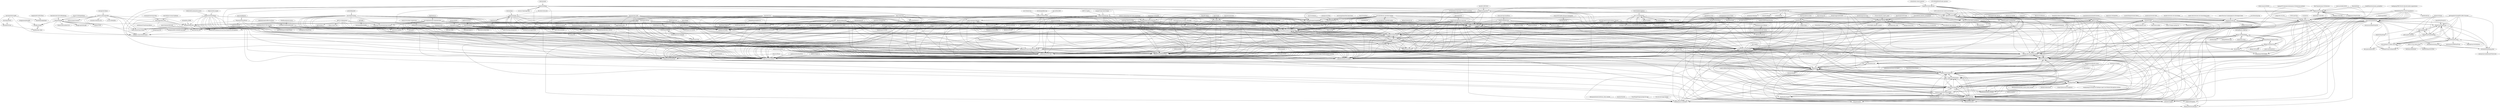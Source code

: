 digraph G {
"matter-labs/awesome-zero-knowledge-proofs" -> "ventali/awesome-zk" ["e"=1]
"nakov/Practical-Cryptography-for-Developers-Book" -> "ventali/awesome-zk" ["e"=1]
"sec-bit/learning-zkp" -> "ventali/awesome-zk" ["e"=1]
"giventofly/pixelit" -> "Jzou44/photo2pixel" ["e"=1]
"lidaohang/ceph_study" -> "0voice/kernel_awsome_feature" ["e"=1]
"ntminer/NtMiner" -> "Char1esOrz/minerProxy" ["e"=1]
"ntminer/NtMiner" -> "nofee-ng/nofee-ng" ["e"=1]
"ntminer/NtMiner" -> "MinerProxy/WiseNoDevFee" ["e"=1]
"ntminer/NtMiner" -> "nofee-ng/eth-nodevfee" ["e"=1]
"leonchen83/redis-rdb-cli" -> "HDT3213/rdb" ["e"=1]
"alash3al/sqler" -> "freakchick/DBApi" ["e"=1]
"HDT3213/godis" -> "wanzo-mini/mini-rpc" ["e"=1]
"yifengyou/learn-kvm" -> "0voice/kernel_awsome_feature" ["e"=1]
"zhuyingda/webster" -> "zhuyingda/veneno"
"zhuyingda/webster" -> "yangchaojie456/VE-web"
"zhuyingda/webster" -> "GaaraZhu/bamboo-on-teams"
"zhuyingda/webster" -> "ETCMinerProxy/ETCMinerProxy"
"zhuyingda/webster" -> "ccminerproxy/CC-MinerProxy"
"zhuyingda/webster" -> "MieBaMinerProxy/StableTaxMinerProxy"
"zhuyingda/webster" -> "oli233/corona-analysis"
"zhuyingda/webster" -> "dianbaer/anyupload" ["e"=1]
"zhuyingda/webster" -> "VividLe/BackTAL"
"zhuyingda/webster" -> "ada2468/Web_IDE"
"zhuyingda/webster" -> "cloudnativer/kube-ipam"
"zhuyingda/webster" -> "NikoLuo1010/GeneDAO"
"zhuyingda/webster" -> "KMinerProxy/KMinerProxy"
"zhuyingda/webster" -> "OutlawQAQ/MinerProxy"
"zhuyingda/webster" -> "tinyphporg/tinyphp"
"yaronn/GifW00t" -> "zhuyingda/veneno" ["e"=1]
"papulke/face-of-art" -> "Juyong/CaricatureFace" ["e"=1]
"imgcook/imgcook" -> "wuba/Picasso" ["e"=1]
"ethjava/web3j-sample" -> "jambestwick/web3jdemo" ["e"=1]
"elleryqueenhomels/arbitrary_style_transfer" -> "Shiinama/json-to-interface" ["e"=1]
"HelloHuDi/AndroidReverseNotes" -> "w296488320/AndroidSecurity" ["e"=1]
"GalaxySciTech/tokencore" -> "topling/todis"
"GalaxySciTech/tokencore" -> "MinerPr0xy/MinerProxy"
"GalaxySciTech/tokencore" -> "njustkmg/OMML"
"GalaxySciTech/tokencore" -> "seacms-net/CMS"
"GalaxySciTech/tokencore" -> "libdriver/mpu9250"
"GalaxySciTech/tokencore" -> "NikoLuo1010/GeneDAO"
"GalaxySciTech/tokencore" -> "AFKDAO/ERC4610" ["e"=1]
"GalaxySciTech/tokencore" -> "FiboAI/FiboRule" ["e"=1]
"GalaxySciTech/tokencore" -> "AFKDAO/wrapper" ["e"=1]
"GalaxySciTech/tokencore" -> "WAMAWAMA/WAMA_Modules" ["e"=1]
"GalaxySciTech/tokencore" -> "Shiinama/json-to-interface"
"GalaxySciTech/tokencore" -> "ryu0007/EncryptMinerProxy"
"GalaxySciTech/tokencore" -> "meta-soul/MetaSpore" ["e"=1]
"GalaxySciTech/tokencore" -> "TinyDataML/Tiny3D" ["e"=1]
"small-tou/sketch-to-html" -> "wuba/Picasso" ["e"=1]
"marsgis/mars2d" -> "ETCMinerProxy/ETCMinerProxy"
"marsgis/mars2d" -> "ada2468/Web_IDE"
"marsgis/mars2d" -> "NikoLuo1010/GeneDAO"
"beautywe/BeautyWe" -> "oli233/corona-analysis"
"beautywe/BeautyWe" -> "OutlawQAQ/MinerProxy"
"beautywe/BeautyWe" -> "GaaraZhu/bamboo-on-teams"
"beautywe/BeautyWe" -> "KMinerProxy/KMinerProxy"
"beautywe/BeautyWe" -> "yangchaojie456/VE-web"
"beautywe/BeautyWe" -> "ETCMinerProxy/ETCMinerProxy"
"beautywe/BeautyWe" -> "tinyphporg/tinyphp"
"beautywe/BeautyWe" -> "VividLe/BackTAL"
"beautywe/BeautyWe" -> "wangtai/django_render"
"beautywe/BeautyWe" -> "MieBaMinerProxy/StableTaxMinerProxy"
"beautywe/BeautyWe" -> "haoxie666/HxMinerProxy"
"beautywe/BeautyWe" -> "ccminerproxy/CC-MinerProxy"
"Arryboom/SnowPearDNS" -> "KMinerProxy/KMinerProxy"
"nofee-ng/eth-nodevfee" -> "nofee-ng/nofee-ng"
"wuba/Picasso" -> "Umajs/Umajs" ["e"=1]
"wuba/Picasso" -> "yangchaojie456/VE-web"
"wuba/Picasso" -> "topling/todis"
"wuba/Picasso" -> "GaaraZhu/bamboo-on-teams"
"wuba/Picasso" -> "ETCMinerProxy/ETCMinerProxy"
"wuba/Picasso" -> "cloudnativer/kube-ipam"
"wuba/Picasso" -> "NikoLuo1010/GeneDAO"
"wuba/Picasso" -> "Weasley-J/dtt-spring-boot-parent"
"wuba/Picasso" -> "libdriver/mpu9250"
"wuba/Picasso" -> "MinerPr0xy/MinerProxy"
"wuba/Picasso" -> "oli233/corona-analysis"
"wuba/Picasso" -> "GalaxySciTech/tokencore"
"wuba/Picasso" -> "FiboAI/FiboRule" ["e"=1]
"wuba/Picasso" -> "tinyphporg/tinyphp"
"wuba/Picasso" -> "minerproxy-btc/RustMinerSystem"
"ssssssss-team/magic-api" -> "freakchick/DBApi" ["e"=1]
"OT-CONTAINER-KIT/redis-operator" -> "tongdun/td-redis-operator" ["e"=1]
"5ime/API-Admin" -> "osuuu/LightPicture" ["e"=1]
"pixiu-io/kubez-ansible" -> "Shiinama/json-to-interface" ["e"=1]
"pixiu-io/kubez-ansible" -> "libdriver/mpu9250" ["e"=1]
"Divide-By-0/ideas-for-projects-people-would-use" -> "ventali/awesome-zk" ["e"=1]
"dbeaver/cloudbeaver" -> "actiontech/sqle" ["e"=1]
"Umajs/Umajs" -> "wuba/Picasso" ["e"=1]
"lesismal/arpc" -> "heiyeluren/xmm" ["e"=1]
"V2AI/Det3D" -> "Vegeta2020/SE-SSD" ["e"=1]
"leech001/MPU6050" -> "libdriver/mpu6050" ["e"=1]
"topling/toplingdb" -> "topling/todis" ["e"=1]
"ucloud/redis-cluster-operator" -> "tongdun/td-redis-operator" ["e"=1]
"cloudnativer/kube-install" -> "cloudnativer/kube-ipam"
"cloudnativer/kube-install" -> "ETCMinerProxy/ETCMinerProxy"
"cloudnativer/kube-install" -> "GaaraZhu/bamboo-on-teams"
"cloudnativer/kube-install" -> "yangchaojie456/VE-web"
"cloudnativer/kube-install" -> "ryu0007/EncryptMinerProxy"
"cloudnativer/kube-install" -> "NikoLuo1010/GeneDAO"
"cloudnativer/kube-install" -> "topling/todis"
"cloudnativer/kube-install" -> "oli233/corona-analysis"
"cloudnativer/kube-install" -> "KMinerProxy/KMinerProxy"
"cloudnativer/kube-install" -> "jiangzhengnan/Xerath"
"cloudnativer/kube-install" -> "GalaxySciTech/tokencore"
"cloudnativer/kube-install" -> "MinerPr0xy/MinerProxy"
"cloudnativer/kube-install" -> "nomiuo/NodeNote"
"cloudnativer/kube-install" -> "AFKDAO/ERC4610" ["e"=1]
"cloudnativer/kube-install" -> "MieBaMinerProxy/StableTaxMinerProxy"
"netease-im/camellia" -> "HDT3213/rdb" ["e"=1]
"Juyong/Fast_RNRR" -> "WanquanF/RMA-Net" ["e"=1]
"oybab/TradingSystem" -> "lazyperson/99mini" ["e"=1]
"oybab/TradingSystem" -> "iclay/ocpp" ["e"=1]
"oybab/TradingSystem" -> "ETCMinerProxy/ETCMinerProxy"
"oybab/TradingSystem" -> "b23r0/rust-raknet" ["e"=1]
"oybab/TradingSystem" -> "GaaraZhu/bamboo-on-teams"
"oybab/TradingSystem" -> "eamesh/free-core" ["e"=1]
"oybab/TradingSystem" -> "yangchaojie456/VE-web"
"oybab/TradingSystem" -> "taoyage/yg-configs" ["e"=1]
"oybab/TradingSystem" -> "cloudnativer/kube-ipam"
"oybab/TradingSystem" -> "NikoLuo1010/GeneDAO"
"oybab/TradingSystem" -> "VividLe/BackTAL"
"oybab/TradingSystem" -> "haoxie666/HxMinerProxy"
"oybab/TradingSystem" -> "ryu0007/EncryptMinerProxy"
"oybab/TradingSystem" -> "oli233/corona-analysis"
"oybab/TradingSystem" -> "wangtai/django_render"
"wangguanan/JSIA-ReID" -> "tfcp/tfgo-breaker" ["e"=1]
"Chen-and-Sim/ChordNova" -> "oybab/TradingSystem" ["e"=1]
"maudzung/SFA3D" -> "Vegeta2020/SE-SSD" ["e"=1]
"einQimiaozi/Transformer4keras" -> "ada2468/Web_IDE"
"CandyConfident/HighPerformanceConcurrentServer" -> "Shiinama/json-to-interface" ["e"=1]
"CandyConfident/HighPerformanceConcurrentServer" -> "seacms-net/CMS" ["e"=1]
"CandyConfident/HighPerformanceConcurrentServer" -> "GalaxySciTech/tokencore" ["e"=1]
"zmjack/PortProxyGUI" -> "MinerProxy/MinerProxy" ["e"=1]
"jackguagua/awesome-nas-papers" -> "GalaxySciTech/tokencore" ["e"=1]
"skyhehe123/SA-SSD" -> "Vegeta2020/CIA-SSD" ["e"=1]
"skyhehe123/SA-SSD" -> "Vegeta2020/SE-SSD" ["e"=1]
"Juyong/CaricatureFace" -> "ETCMinerProxy/ETCMinerProxy"
"Juyong/CaricatureFace" -> "cloudnativer/kube-ipam"
"Juyong/CaricatureFace" -> "GaaraZhu/bamboo-on-teams"
"Juyong/CaricatureFace" -> "RainbowRui/Landmark-Driven-Facial-Expression-Recognition"
"Juyong/CaricatureFace" -> "NikoLuo1010/GeneDAO"
"Juyong/CaricatureFace" -> "WanquanF/RMA-Net"
"Juyong/CaricatureFace" -> "FiboAI/FiboRule" ["e"=1]
"Juyong/CaricatureFace" -> "jiangzhengnan/Xerath"
"Juyong/CaricatureFace" -> "yangchaojie456/VE-web"
"Juyong/CaricatureFace" -> "oli233/corona-analysis"
"Juyong/CaricatureFace" -> "OutlawQAQ/MinerProxy"
"Juyong/CaricatureFace" -> "MinerPr0xy/MinerProxy"
"Juyong/CaricatureFace" -> "AFKDAO/wrapper" ["e"=1]
"Juyong/CaricatureFace" -> "seacms-net/CMS"
"Juyong/CaricatureFace" -> "ryu0007/EncryptMinerProxy"
"WAMAWAMA/TNSCUI2020-Seg-Rank1st" -> "WAMAWAMA/WAMA_Modules" ["e"=1]
"WAMAWAMA/TNSCUI2020-Seg-Rank1st" -> "ETCMinerProxy/ETCMinerProxy"
"WAMAWAMA/TNSCUI2020-Seg-Rank1st" -> "NikoLuo1010/GeneDAO"
"WAMAWAMA/TNSCUI2020-Seg-Rank1st" -> "GaaraZhu/bamboo-on-teams"
"WAMAWAMA/TNSCUI2020-Seg-Rank1st" -> "cloudnativer/kube-ipam"
"WAMAWAMA/TNSCUI2020-Seg-Rank1st" -> "libdriver/mpu9250"
"WAMAWAMA/TNSCUI2020-Seg-Rank1st" -> "PeiranLi0930/TorchProject" ["e"=1]
"WAMAWAMA/TNSCUI2020-Seg-Rank1st" -> "Weasley-J/dtt-spring-boot-parent"
"WAMAWAMA/TNSCUI2020-Seg-Rank1st" -> "ryu0007/EncryptMinerProxy"
"WAMAWAMA/TNSCUI2020-Seg-Rank1st" -> "Shiinama/json-to-interface"
"WAMAWAMA/TNSCUI2020-Seg-Rank1st" -> "GalaxySciTech/tokencore"
"WAMAWAMA/TNSCUI2020-Seg-Rank1st" -> "pentilm/AirCtrl" ["e"=1]
"WAMAWAMA/TNSCUI2020-Seg-Rank1st" -> "zhangchuangiie/SimpleKafka"
"WAMAWAMA/TNSCUI2020-Seg-Rank1st" -> "topling/todis"
"WAMAWAMA/TNSCUI2020-Seg-Rank1st" -> "OpenNLPLab/AVSBench"
"WAMAWAMA/WAMA_Medic" -> "FractonProtocol/FractonV1"
"WAMAWAMA/WAMA_Medic" -> "oli233/corona-analysis"
"xiaogao67/gin-cloud-storage" -> "wanzo-mini/mini-rpc" ["e"=1]
"tal-tech/fend" -> "GalaxySciTech/tokencore" ["e"=1]
"tal-tech/fend" -> "seacms-net/CMS" ["e"=1]
"SmallMunich/nutonomy_pointpillars" -> "Vegeta2020/SE-SSD" ["e"=1]
"SmallMunich/nutonomy_pointpillars" -> "Vegeta2020/CIA-SSD" ["e"=1]
"dvlab-research/3DSSD" -> "Vegeta2020/CIA-SSD" ["e"=1]
"dvlab-research/3DSSD" -> "Vegeta2020/SE-SSD" ["e"=1]
"Hub-Tian/Awesome-3D-Detectors" -> "Vegeta2020/CIA-SSD" ["e"=1]
"twotreesus/V2RayPi" -> "GalaxySciTech/tokencore" ["e"=1]
"twotreesus/V2RayPi" -> "topling/todis" ["e"=1]
"twotreesus/V2RayPi" -> "MinerPr0xy/MinerProxy" ["e"=1]
"twotreesus/V2RayPi" -> "njustkmg/OMML" ["e"=1]
"twotreesus/V2RayPi" -> "seacms-net/CMS" ["e"=1]
"seacms-net/CMS" -> "topling/todis"
"seacms-net/CMS" -> "GalaxySciTech/tokencore"
"seacms-net/CMS" -> "MinerPr0xy/MinerProxy"
"seacms-net/CMS" -> "FiboAI/FiboRule" ["e"=1]
"seacms-net/CMS" -> "libdriver/mpu9250"
"seacms-net/CMS" -> "njustkmg/OMML"
"seacms-net/CMS" -> "NikoLuo1010/GeneDAO"
"seacms-net/CMS" -> "AFKDAO/ERC4610" ["e"=1]
"seacms-net/CMS" -> "AFKDAO/wrapper" ["e"=1]
"seacms-net/CMS" -> "minerproxy-btc/RustMinerSystem"
"seacms-net/CMS" -> "ryu0007/EncryptMinerProxy"
"seacms-net/CMS" -> "bugbearnft/bugbear" ["e"=1]
"seacms-net/CMS" -> "Shiinama/json-to-interface"
"seacms-net/CMS" -> "meta-soul/MetaSpore" ["e"=1]
"seacms-net/CMS" -> "the-zion/matrix-core"
"sapicd/sapic" -> "osuuu/LightPicture" ["e"=1]
"krystalan/MMCR" -> "krystalan/SGSum"
"tyjiang1997/awesome-Automanous-3D-detection-methods" -> "Vegeta2020/SE-SSD" ["e"=1]
"tyjiang1997/awesome-Automanous-3D-detection-methods" -> "Vegeta2020/CIA-SSD" ["e"=1]
"beaudar/beaudar" -> "Shiinama/json-to-interface" ["e"=1]
"0voice/computer_expert_paper" -> "0voice/kernel_awsome_feature" ["e"=1]
"zfoo-project/zfoo" -> "MinerPr0xy/MinerProxy" ["e"=1]
"zfoo-project/zfoo" -> "GaaraZhu/bamboo-on-teams" ["e"=1]
"zfoo-project/zfoo" -> "topling/todis" ["e"=1]
"zfoo-project/zfoo" -> "yangchaojie456/VE-web" ["e"=1]
"WwZzz/easyFL" -> "wushangbin/MGFN" ["e"=1]
"LeastAuthority/moonmath-manual" -> "ventali/awesome-zk" ["e"=1]
"MinerProxy/WiseNoDevFee" -> "MinerProxy/MinerProxy"
"MinerProxy/WiseNoDevFee" -> "nofee-ng/nofee-ng"
"MinerProxy/WiseNoDevFee" -> "Char1esOrz/minerProxy"
"MinerProxy/WiseNoDevFee" -> "CaoCaoMiner/CC-Miner-Tax-Proxy"
"MinerProxy/WiseNoDevFee" -> "perrornet/miner-proxy"
"MinerProxy/WiseNoDevFee" -> "GoMinerProxy/GoMinerProxy" ["e"=1]
"nomiuo/NodeNote" -> "ETCMinerProxy/ETCMinerProxy"
"nomiuo/NodeNote" -> "GaaraZhu/bamboo-on-teams"
"nomiuo/NodeNote" -> "cloudnativer/kube-ipam"
"nomiuo/NodeNote" -> "NikoLuo1010/GeneDAO"
"nomiuo/NodeNote" -> "KMinerProxy/KMinerProxy"
"nomiuo/NodeNote" -> "ryu0007/EncryptMinerProxy"
"nomiuo/NodeNote" -> "oli233/corona-analysis"
"nomiuo/NodeNote" -> "yangchaojie456/VE-web"
"nomiuo/NodeNote" -> "seacms-net/CMS"
"nomiuo/NodeNote" -> "topling/todis"
"nomiuo/NodeNote" -> "cloudnativer/kube-install"
"nomiuo/NodeNote" -> "jiangzhengnan/Xerath"
"nomiuo/NodeNote" -> "MinerPr0xy/MinerProxy"
"nomiuo/NodeNote" -> "MieBaMinerProxy/StableTaxMinerProxy"
"nomiuo/NodeNote" -> "OutlawQAQ/MinerProxy"
"resumejob/Leetcode-retag" -> "ohxxx/algorithm-notes" ["e"=1]
"actiontech/sqle" -> "ponfee/commons-core" ["e"=1]
"actiontech/sqle" -> "NikoLuo1010/GeneDAO"
"actiontech/sqle" -> "GalaxySciTech/tokencore"
"actiontech/sqle" -> "ryu0007/EncryptMinerProxy"
"actiontech/sqle" -> "FiboAI/FiboRule" ["e"=1]
"actiontech/sqle" -> "AFKDAO/ERC4610" ["e"=1]
"actiontech/sqle" -> "MinerPr0xy/MinerProxy"
"actiontech/sqle" -> "ethminerpro/minerproxy" ["e"=1]
"actiontech/sqle" -> "AFKDAO/wrapper" ["e"=1]
"actiontech/sqle" -> "ahyiru/huxy-admin" ["e"=1]
"actiontech/sqle" -> "Ginyi3705/ginyi-spring-vue" ["e"=1]
"actiontech/sqle" -> "Ruimve/resource-hint-webpack-plugin" ["e"=1]
"actiontech/sqle" -> "topling/todis"
"actiontech/sqle" -> "libdriver/mpu9250"
"actiontech/sqle" -> "Weasley-J/dtt-spring-boot-parent"
"topling/todis" -> "GalaxySciTech/tokencore"
"topling/todis" -> "seacms-net/CMS"
"topling/todis" -> "MinerPr0xy/MinerProxy"
"topling/todis" -> "libdriver/mpu9250"
"topling/todis" -> "AFKDAO/ERC4610" ["e"=1]
"topling/todis" -> "ryu0007/EncryptMinerProxy"
"topling/todis" -> "njustkmg/OMML"
"topling/todis" -> "Shiinama/json-to-interface"
"topling/todis" -> "NikoLuo1010/GeneDAO"
"topling/todis" -> "the-zion/matrix-core"
"topling/todis" -> "AFKDAO/wrapper" ["e"=1]
"topling/todis" -> "FiboAI/FiboRule" ["e"=1]
"topling/todis" -> "topling/toplingdb" ["e"=1]
"topling/todis" -> "ETCMinerProxy/ETCMinerProxy"
"topling/todis" -> "PeiranLi0930/TorchProject" ["e"=1]
"USTC3DV/Truck_of_Twitter_Messages" -> "KMinerProxy/KMinerProxy"
"USTC3DV/Truck_of_Twitter_Messages" -> "RainbowRui/Landmark-Driven-Facial-Expression-Recognition"
"USTC3DV/Truck_of_Twitter_Messages" -> "oli233/corona-analysis"
"USTC3DV/Truck_of_Twitter_Messages" -> "yangchaojie456/VE-web"
"USTC3DV/Truck_of_Twitter_Messages" -> "cloudnativer/kube-ipam"
"USTC3DV/Truck_of_Twitter_Messages" -> "GaaraZhu/bamboo-on-teams"
"USTC3DV/Truck_of_Twitter_Messages" -> "VividLe/BackTAL"
"USTC3DV/Truck_of_Twitter_Messages" -> "ETCMinerProxy/ETCMinerProxy"
"USTC3DV/Truck_of_Twitter_Messages" -> "WanquanF/RMA-Net"
"fect-org/fect" -> "ryu0007/EncryptMinerProxy" ["e"=1]
"liangqiding/springboot-cli" -> "MarkTangCd/dapp-cli"
"liangqiding/springboot-cli" -> "oli233/corona-analysis"
"liangqiding/springboot-cli" -> "VividLe/BackTAL"
"liangqiding/springboot-cli" -> "OutlawQAQ/MinerProxy"
"liangqiding/springboot-cli" -> "GaaraZhu/bamboo-on-teams"
"1340691923/ElasticView" -> "GaaraZhu/bamboo-on-teams"
"1340691923/ElasticView" -> "oli233/corona-analysis"
"1340691923/ElasticView" -> "ETCMinerProxy/ETCMinerProxy"
"1340691923/ElasticView" -> "NikoLuo1010/GeneDAO"
"1340691923/ElasticView" -> "yangchaojie456/VE-web"
"1340691923/ElasticView" -> "GalaxySciTech/tokencore"
"1340691923/ElasticView" -> "MinerPr0xy/MinerProxy"
"1340691923/ElasticView" -> "OutlawQAQ/MinerProxy"
"1340691923/ElasticView" -> "cloudnativer/kube-install"
"1340691923/ElasticView" -> "cloudnativer/kube-ipam"
"1340691923/ElasticView" -> "MieBaMinerProxy/StableTaxMinerProxy"
"1340691923/ElasticView" -> "ryu0007/EncryptMinerProxy"
"1340691923/ElasticView" -> "zhangchuangiie/SimpleKafka"
"1340691923/ElasticView" -> "KMinerProxy/KMinerProxy"
"1340691923/ElasticView" -> "Weasley-J/dtt-spring-boot-parent"
"freakchick/DBApi" -> "KISS1996/trexminer"
"freakchick/DBApi" -> "ETCMinerProxy/ETCMinerProxy"
"freakchick/DBApi" -> "Weasley-J/dtt-spring-boot-parent"
"freakchick/DBApi" -> "GaaraZhu/bamboo-on-teams"
"freakchick/DBApi" -> "zhangchuangiie/SimpleKafka"
"freakchick/DBApi" -> "NikoLuo1010/GeneDAO"
"freakchick/DBApi" -> "FiboAI/FiboRule" ["e"=1]
"freakchick/DBApi" -> "yangchaojie456/VE-web"
"freakchick/DBApi" -> "FractonProtocol/FractonV1"
"freakchick/DBApi" -> "libdriver/mpu9250"
"freakchick/DBApi" -> "oli233/corona-analysis"
"freakchick/DBApi" -> "cloudnativer/kube-ipam"
"freakchick/DBApi" -> "libdriver/mpu6050"
"freakchick/DBApi" -> "OpenNLPLab/AVSBench"
"freakchick/DBApi" -> "ssssssss-team/magic-api" ["e"=1]
"trevorstephens/gplearn" -> "IIIS-Li-Group/OpenFE" ["e"=1]
"princeton-vl/SimpleView" -> "jiachens/ModelNet40-C" ["e"=1]
"itdevbooks/tech" -> "hong52ni/JavaAdvance-Interview"
"RainbowRui/Landmark-Driven-Facial-Expression-Recognition" -> "WanquanF/RMA-Net"
"pangsu0613/CLOCs" -> "Vegeta2020/SE-SSD" ["e"=1]
"spatial-go/geoos" -> "seacms-net/CMS" ["e"=1]
"dnomd343/ClearDNS" -> "dnomd343/ProxyC" ["e"=1]
"osgochina/dmicro" -> "oli233/corona-analysis"
"osgochina/dmicro" -> "ETCMinerProxy/ETCMinerProxy"
"osgochina/dmicro" -> "tinyphporg/tinyphp"
"osgochina/dmicro" -> "OutlawQAQ/MinerProxy"
"osgochina/dmicro" -> "isyscore/isc-gobase"
"osgochina/dmicro" -> "xinli2/Traveling-Salesperson"
"osgochina/dmicro" -> "GaaraZhu/bamboo-on-teams"
"osgochina/dmicro" -> "FractonProtocol/FractonV1"
"osgochina/dmicro" -> "chatgptos/YBchat"
"osgochina/dmicro" -> "yangchaojie456/VE-web"
"osgochina/dmicro" -> "datamallchain/dmchain_contract"
"osgochina/dmicro" -> "yc-feej/SSR"
"osgochina/dmicro" -> "cloudnativer/kube-ipam"
"osgochina/dmicro" -> "LaVieon/GrasshopperTetris"
"httaotao/glusterfs-book" -> "0voice/kernel_awsome_feature" ["e"=1]
"fnzhan/EMLight" -> "fnzhan/UNITE" ["e"=1]
"fnzhan/EMLight" -> "WanquanF/RMA-Net"
"fnzhan/EMLight" -> "VODKA312/IntroToSelf-control"
"fnzhan/EMLight" -> "WinterCyan/Gardner2019" ["e"=1]
"fnzhan/EMLight" -> "Wanggcong/StyleLight" ["e"=1]
"fnzhan/EMLight" -> "RainbowRui/Landmark-Driven-Facial-Expression-Recognition"
"fnzhan/EMLight" -> "tfcp/tfgo-breaker"
"WanquanF/RMA-Net" -> "RainbowRui/Landmark-Driven-Facial-Expression-Recognition"
"WanquanF/RMA-Net" -> "VODKA312/IntroToSelf-control"
"WanquanF/RMA-Net" -> "ada2468/Web_IDE"
"WanquanF/RMA-Net" -> "funny-nation/Funny-Nation"
"WanquanF/RMA-Net" -> "ETCMinerProxy/ETCMinerProxy"
"mabaorui/NeuralPull" -> "OutlawQAQ/MinerProxy" ["e"=1]
"mabaorui/NeuralPull" -> "yangchaojie456/VE-web" ["e"=1]
"mabaorui/NeuralPull" -> "GaaraZhu/bamboo-on-teams" ["e"=1]
"mabaorui/NeuralPull" -> "oli233/corona-analysis" ["e"=1]
"numberwolf/FFmpeg-PlusPlus" -> "NikoLuo1010/GeneDAO" ["e"=1]
"numberwolf/FFmpeg-PlusPlus" -> "seacms-net/CMS" ["e"=1]
"numberwolf/FFmpeg-PlusPlus" -> "VODKA312/IntroToSelf-control" ["e"=1]
"dushixiang/kafka-map" -> "1340691923/ElasticView" ["e"=1]
"PeterRK/DSGO" -> "FractonProtocol/FractonV1"
"PeterRK/DSGO" -> "GaaraZhu/bamboo-on-teams"
"PeterRK/DSGO" -> "ETCMinerProxy/ETCMinerProxy"
"PeterRK/DSGO" -> "oli233/corona-analysis"
"PeterRK/DSGO" -> "OutlawQAQ/MinerProxy"
"PeterRK/DSGO" -> "beautywe/BeautyWe"
"PeterRK/DSGO" -> "tinyphporg/tinyphp"
"PeterRK/DSGO" -> "MieBaMinerProxy/StableTaxMinerProxy"
"PeterRK/DSGO" -> "haoxie666/HxMinerProxy"
"PeterRK/DSGO" -> "cloudnativer/kube-ipam"
"PeterRK/DSGO" -> "KISS1996/trexminer"
"PeterRK/DSGO" -> "yangchaojie456/VE-web"
"PeterRK/DSGO" -> "ryu0007/EncryptMinerProxy"
"PeterRK/DSGO" -> "KMinerProxy/KMinerProxy"
"PeterRK/DSGO" -> "zhangchuangiie/SimpleKafka"
"Vegeta2020/SE-SSD" -> "Vegeta2020/CIA-SSD"
"Vegeta2020/SE-SSD" -> "seacms-net/CMS"
"Vegeta2020/SE-SSD" -> "FiboAI/FiboRule" ["e"=1]
"Vegeta2020/SE-SSD" -> "topling/todis"
"Vegeta2020/SE-SSD" -> "GalaxySciTech/tokencore"
"Vegeta2020/SE-SSD" -> "MinerPr0xy/MinerProxy"
"Vegeta2020/SE-SSD" -> "AFKDAO/ERC4610" ["e"=1]
"Vegeta2020/SE-SSD" -> "libdriver/mpu9250"
"Vegeta2020/SE-SSD" -> "AFKDAO/wrapper" ["e"=1]
"Vegeta2020/SE-SSD" -> "minerproxy-btc/RustMinerSystem"
"Vegeta2020/SE-SSD" -> "ryu0007/EncryptMinerProxy"
"Vegeta2020/SE-SSD" -> "njustkmg/OMML"
"Vegeta2020/SE-SSD" -> "meta-soul/MetaSpore" ["e"=1]
"Vegeta2020/SE-SSD" -> "bugbearnft/bugbear" ["e"=1]
"Vegeta2020/SE-SSD" -> "NikoLuo1010/GeneDAO"
"feisuanyz/Java-ADT" -> "oli233/corona-analysis"
"feisuanyz/Java-ADT" -> "yangchaojie456/VE-web"
"feisuanyz/Java-ADT" -> "GaaraZhu/bamboo-on-teams"
"feisuanyz/Java-ADT" -> "ETCMinerProxy/ETCMinerProxy"
"feisuanyz/Java-ADT" -> "OutlawQAQ/MinerProxy"
"feisuanyz/Java-ADT" -> "NikoLuo1010/GeneDAO"
"feisuanyz/Java-ADT" -> "chatgptos/YBchat"
"feisuanyz/Java-ADT" -> "VividLe/BackTAL"
"feisuanyz/Java-ADT" -> "haoxie666/HxMinerProxy"
"feisuanyz/Java-ADT" -> "jyxjjj/Telegram-Bot"
"feisuanyz/Java-ADT" -> "tinyphporg/tinyphp"
"feisuanyz/Java-ADT" -> "cloudnativer/kube-ipam"
"feisuanyz/Java-ADT" -> "VividLe/Online-Action-Detection"
"feisuanyz/Java-ADT" -> "FractonProtocol/FractonV1"
"feisuanyz/Java-ADT" -> "KMinerProxy/KMinerProxy"
"cloudnativer/kube-ipam" -> "ETCMinerProxy/ETCMinerProxy"
"cloudnativer/kube-ipam" -> "cloudnativer/kube-install"
"cloudnativer/kube-ipam" -> "GaaraZhu/bamboo-on-teams"
"cloudnativer/kube-ipam" -> "NikoLuo1010/GeneDAO"
"cloudnativer/kube-ipam" -> "ryu0007/EncryptMinerProxy"
"cloudnativer/kube-ipam" -> "yangchaojie456/VE-web"
"tkuri/Awesome-InverseRendering" -> "fnzhan/EMLight" ["e"=1]
"ViLab-UCSD/OpenRooms" -> "fnzhan/EMLight" ["e"=1]
"moshuying/project-3-crm" -> "oli233/corona-analysis"
"moshuying/project-3-crm" -> "ETCMinerProxy/ETCMinerProxy"
"moshuying/project-3-crm" -> "KMinerProxy/KMinerProxy"
"djiajunustc/Voxel-R-CNN" -> "Vegeta2020/CIA-SSD" ["e"=1]
"djiajunustc/Voxel-R-CNN" -> "Vegeta2020/SE-SSD" ["e"=1]
"CVMI-Lab/ST3D" -> "Vegeta2020/SE-SSD" ["e"=1]
"twangnh/pnp-detr" -> "VODKA312/IntroToSelf-control" ["e"=1]
"haifangong/TRFE-Net-for-thyroid-nodule-segmentation" -> "WAMAWAMA/TNSCUI2020-Seg-Rank1st" ["e"=1]
"ohxxx/algorithm-notes" -> "ada2468/Web_IDE"
"ohxxx/algorithm-notes" -> "VODKA312/IntroToSelf-control"
"ohxxx/algorithm-notes" -> "WanquanF/RMA-Net"
"ohxxx/algorithm-notes" -> "RainbowRui/Landmark-Driven-Facial-Expression-Recognition"
"housepower/ckman" -> "devlive-community/dbm" ["e"=1]
"wangxiang1230/OadTR" -> "VividLe/Online-Action-Detection" ["e"=1]
"Vegeta2020/CIA-SSD" -> "Vegeta2020/SE-SSD"
"Vegeta2020/CIA-SSD" -> "KMinerProxy/KMinerProxy"
"Vegeta2020/CIA-SSD" -> "ETCMinerProxy/ETCMinerProxy"
"Vegeta2020/CIA-SSD" -> "cloudnativer/kube-ipam"
"Vegeta2020/CIA-SSD" -> "RainbowRui/Landmark-Driven-Facial-Expression-Recognition"
"Vegeta2020/CIA-SSD" -> "jiangzhengnan/Xerath"
"Vegeta2020/CIA-SSD" -> "yangchaojie456/VE-web"
"Vegeta2020/CIA-SSD" -> "GaaraZhu/bamboo-on-teams"
"Vegeta2020/CIA-SSD" -> "skyhehe123/SA-SSD" ["e"=1]
"Vegeta2020/CIA-SSD" -> "ccminerproxy/CC-MinerProxy"
"Vegeta2020/CIA-SSD" -> "seacms-net/CMS"
"Vegeta2020/CIA-SSD" -> "yifanzhang713/IA-SSD" ["e"=1]
"Vegeta2020/CIA-SSD" -> "djiajunustc/Voxel-R-CNN" ["e"=1]
"Vegeta2020/CIA-SSD" -> "oli233/corona-analysis"
"Vegeta2020/CIA-SSD" -> "VividLe/BackTAL"
"tusen-ai/LiDAR_RCNN" -> "Vegeta2020/CIA-SSD" ["e"=1]
"tusen-ai/LiDAR_RCNN" -> "Vegeta2020/SE-SSD" ["e"=1]
"tongzheng1992/E-CNN-classifier" -> "paul-bd/DempsterShaferTheory"
"tongzheng1992/E-CNN-classifier" -> "ada2468/Web_IDE"
"devlive-community/dbm" -> "WanquanF/RMA-Net"
"devlive-community/dbm" -> "tfcp/tfgo-breaker"
"devlive-community/dbm" -> "fnzhan/UNITE" ["e"=1]
"devlive-community/dbm" -> "RainbowRui/Landmark-Driven-Facial-Expression-Recognition"
"devlive-community/dbm" -> "jiangzhengnan/Xerath"
"devlive-community/dbm" -> "VODKA312/IntroToSelf-control"
"devlive-community/dbm" -> "caoergou/airflow-extended-api-plugin"
"devlive-community/dbm" -> "funny-nation/Funny-Nation"
"devlive-community/dbm" -> "yc-l/yc.boilerplate" ["e"=1]
"devlive-community/dbm" -> "clickcat-project/ClickCat"
"devlive-community/dbm" -> "fnzhan/EMLight"
"devlive-community/dbm" -> "azusakou/studynote_ML"
"krystalan/Multi-hopRC" -> "krystalan/SGSum"
"krystalan/Multi-hopRC" -> "VODKA312/IntroToSelf-control"
"krystalan/Multi-hopRC" -> "base64linqi/Apphelper"
"krystalan/Multi-hopRC" -> "krystalan/MMCR"
"nofee-ng/nofee-ng" -> "nofee-ng/eth-nodevfee"
"nofee-ng/nofee-ng" -> "MinerProxy/MinerProxy"
"nofee-ng/nofee-ng" -> "MinerProxy/WiseNoDevFee"
"nofee-ng/nofee-ng" -> "dothinkdone/mining_proxy"
"tiangexiang/CurveNet" -> "jiachens/ModelNet40-C" ["e"=1]
"paul-bd/DempsterShaferTheory" -> "tongzheng1992/E-CNN-classifier"
"ada2468/Web_IDE" -> "VODKA312/IntroToSelf-control"
"vimhack/dotfiles" -> "KMinerProxy/KMinerProxy"
"krystalan/SGSum" -> "tfcp/tfjsonrpc-client"
"fengtianxi001/MF-MTools" -> "base64linqi/Apphelper"
"ventali/awesome-zk" -> "topling/todis"
"ventali/awesome-zk" -> "GalaxySciTech/tokencore"
"ventali/awesome-zk" -> "ryu0007/EncryptMinerProxy"
"ventali/awesome-zk" -> "AFKDAO/ERC4610" ["e"=1]
"ventali/awesome-zk" -> "NikoLuo1010/GeneDAO"
"ventali/awesome-zk" -> "minerproxy-btc/RustMinerSystem"
"ventali/awesome-zk" -> "MinerPr0xy/MinerProxy"
"ventali/awesome-zk" -> "libdriver/mpu9250"
"ventali/awesome-zk" -> "AFKDAO/wrapper" ["e"=1]
"ventali/awesome-zk" -> "Weasley-J/dtt-spring-boot-parent"
"ventali/awesome-zk" -> "seacms-net/CMS"
"ventali/awesome-zk" -> "FiboAI/FiboRule" ["e"=1]
"ventali/awesome-zk" -> "njustkmg/OMML"
"ventali/awesome-zk" -> "meta-soul/MetaSpore" ["e"=1]
"ventali/awesome-zk" -> "0xPARC/zk-bug-tracker" ["e"=1]
"BySergeyDev/NvidiaRTX-LHRv2Unlocker" -> "perrornet/miner-proxy" ["e"=1]
"BySergeyDev/NvidiaRTX-LHRv2Unlocker" -> "Char1esOrz/minerProxy" ["e"=1]
"BySergeyDev/NvidiaRTX-LHRv2Unlocker" -> "MinerProxy/WiseNoDevFee" ["e"=1]
"BySergeyDev/NvidiaRTX-LHRv2Unlocker" -> "MinerProxy/MinerProxy" ["e"=1]
"BySergeyDev/NvidiaRTX-LHRv2Unlocker" -> "YouNeedWork/mining_proxy" ["e"=1]
"BySergeyDev/NvidiaRTX-LHRv2Unlocker" -> "CaoCaoMiner/CC-Miner-Tax-Proxy" ["e"=1]
"osuuu/LightPicture" -> "ETCMinerProxy/ETCMinerProxy"
"osuuu/LightPicture" -> "cloudnativer/kube-ipam"
"osuuu/LightPicture" -> "GaaraZhu/bamboo-on-teams"
"osuuu/LightPicture" -> "yangchaojie456/VE-web"
"osuuu/LightPicture" -> "oli233/corona-analysis"
"osuuu/LightPicture" -> "NikoLuo1010/GeneDAO"
"osuuu/LightPicture" -> "KMinerProxy/KMinerProxy"
"osuuu/LightPicture" -> "VividLe/BackTAL"
"osuuu/LightPicture" -> "MieBaMinerProxy/StableTaxMinerProxy"
"osuuu/LightPicture" -> "tinyphporg/tinyphp"
"osuuu/LightPicture" -> "RainbowRui/Landmark-Driven-Facial-Expression-Recognition"
"osuuu/LightPicture" -> "ryu0007/EncryptMinerProxy"
"osuuu/LightPicture" -> "jiangzhengnan/Xerath"
"osuuu/LightPicture" -> "WanquanF/RMA-Net"
"osuuu/LightPicture" -> "nomiuo/NodeNote"
"heiyeluren/xmm" -> "heiyeluren/xds"
"heiyeluren/xmm" -> "GaaraZhu/bamboo-on-teams"
"heiyeluren/xmm" -> "oli233/corona-analysis"
"heiyeluren/xmm" -> "NikoLuo1010/GeneDAO"
"heiyeluren/xmm" -> "yangchaojie456/VE-web"
"heiyeluren/xmm" -> "ETCMinerProxy/ETCMinerProxy"
"heiyeluren/xmm" -> "zhangchuangiie/SimpleKafka"
"heiyeluren/xmm" -> "GalaxySciTech/tokencore"
"heiyeluren/xmm" -> "tinyphporg/tinyphp"
"heiyeluren/xmm" -> "Weasley-J/dtt-spring-boot-parent"
"heiyeluren/xmm" -> "OutlawQAQ/MinerProxy"
"heiyeluren/xmm" -> "MieBaMinerProxy/StableTaxMinerProxy"
"heiyeluren/xmm" -> "wangtai/django_render"
"heiyeluren/xmm" -> "ryu0007/EncryptMinerProxy"
"heiyeluren/xmm" -> "FiboAI/FiboRule" ["e"=1]
"ingonyama-zk/ingopedia" -> "ventali/awesome-zk" ["e"=1]
"JiajunJiang/RobFood" -> "GaaraZhu/bamboo-on-teams"
"JiajunJiang/RobFood" -> "oli233/corona-analysis"
"JiajunJiang/RobFood" -> "ETCMinerProxy/ETCMinerProxy"
"JiajunJiang/RobFood" -> "VividLe/BackTAL"
"JiajunJiang/RobFood" -> "wangtai/django_render"
"JiajunJiang/RobFood" -> "yangchaojie456/VE-web"
"JiajunJiang/RobFood" -> "MieBaMinerProxy/StableTaxMinerProxy"
"qulingyuan/robVeg" -> "JiajunJiang/RobFood" ["e"=1]
"universeindream/MaiCaiAssistant" -> "JiajunJiang/RobFood" ["e"=1]
"Sjj1024/QiangCai" -> "JiajunJiang/RobFood" ["e"=1]
"abarrak/linux-sysops-handbook" -> "ohxxx/algorithm-notes" ["e"=1]
"Char1esOrz/minerProxy" -> "MinerProxy/MinerProxy"
"Char1esOrz/minerProxy" -> "GoMinerProxy/GoMinerProxy" ["e"=1]
"Char1esOrz/minerProxy" -> "ccminerproxy/CC-MinerProxy"
"Char1esOrz/minerProxy" -> "perrornet/miner-proxy"
"Char1esOrz/minerProxy" -> "MinerPr0xy/MinerProxy"
"Char1esOrz/minerProxy" -> "CaoCaoMiner/CC-Miner-Tax-Proxy"
"Char1esOrz/minerProxy" -> "MieBaMinerProxy/StableTaxMinerProxy"
"Char1esOrz/minerProxy" -> "ryu0007/EncryptMinerProxy"
"Char1esOrz/minerProxy" -> "KMinerProxy/KMinerProxy"
"Char1esOrz/minerProxy" -> "yangchaojie456/VE-web"
"Char1esOrz/minerProxy" -> "nicococococ/MinerProxy303" ["e"=1]
"Char1esOrz/minerProxy" -> "ETCMinerProxy/ETCMinerProxy"
"Char1esOrz/minerProxy" -> "oli233/corona-analysis"
"Char1esOrz/minerProxy" -> "GaaraZhu/bamboo-on-teams"
"Char1esOrz/minerProxy" -> "minerproxy-btc/RustMinerSystem"
"air-controller/air-controller-desktop" -> "air-controller/air-controller-mobile"
"air-controller/air-controller-desktop" -> "yangchaojie456/VE-web"
"air-controller/air-controller-desktop" -> "GaaraZhu/bamboo-on-teams"
"air-controller/air-controller-desktop" -> "ETCMinerProxy/ETCMinerProxy"
"air-controller/air-controller-desktop" -> "NikoLuo1010/GeneDAO"
"air-controller/air-controller-desktop" -> "oli233/corona-analysis"
"air-controller/air-controller-desktop" -> "ryu0007/EncryptMinerProxy"
"air-controller/air-controller-desktop" -> "MieBaMinerProxy/StableTaxMinerProxy"
"air-controller/air-controller-desktop" -> "VividLe/BackTAL"
"air-controller/air-controller-desktop" -> "KMinerProxy/KMinerProxy"
"air-controller/air-controller-desktop" -> "JerryC8080/GlacierJS"
"air-controller/air-controller-desktop" -> "ccminerproxy/CC-MinerProxy"
"air-controller/air-controller-desktop" -> "wangtai/django_render"
"air-controller/air-controller-desktop" -> "topling/todis"
"air-controller/air-controller-desktop" -> "VividLe/Online-Action-Detection"
"Zaxblog/MinerProxy" -> "minerproxy-btc/RustMinerSystem" ["e"=1]
"Zaxblog/MinerProxy" -> "GalaxySciTech/tokencore" ["e"=1]
"Zaxblog/MinerProxy" -> "njustkmg/OMML" ["e"=1]
"Zaxblog/MinerProxy" -> "MinerPr0xy/MinerProxy" ["e"=1]
"MieBaMinerProxy/StableTaxMinerProxy" -> "ETCMinerProxy/ETCMinerProxy"
"MieBaMinerProxy/StableTaxMinerProxy" -> "oli233/corona-analysis"
"MieBaMinerProxy/StableTaxMinerProxy" -> "GaaraZhu/bamboo-on-teams"
"MieBaMinerProxy/StableTaxMinerProxy" -> "yangchaojie456/VE-web"
"MieBaMinerProxy/StableTaxMinerProxy" -> "OutlawQAQ/MinerProxy"
"MieBaMinerProxy/StableTaxMinerProxy" -> "KMinerProxy/KMinerProxy"
"CN-annotation-team/redis7.0-chinese-annotated" -> "HDT3213/rdb" ["e"=1]
"CN-annotation-team/redis7.0-chinese-annotated" -> "wanzo-mini/mini-rpc" ["e"=1]
"the-zion/matrix-core" -> "Shiinama/json-to-interface"
"the-zion/matrix-core" -> "libdriver/mpu9250"
"the-zion/matrix-core" -> "PeiranLi0930/TorchProject" ["e"=1]
"the-zion/matrix-core" -> "topling/todis"
"JiawangBian/sc_depth_pl" -> "ldkong1205/RoboDepth" ["e"=1]
"LuozhuZhang/awesome-zkevm" -> "ventali/awesome-zk" ["e"=1]
"njustkmg/OMML" -> "GalaxySciTech/tokencore"
"njustkmg/OMML" -> "topling/todis"
"njustkmg/OMML" -> "MinerPr0xy/MinerProxy"
"njustkmg/OMML" -> "FiboAI/FiboRule" ["e"=1]
"njustkmg/OMML" -> "AFKDAO/wrapper" ["e"=1]
"njustkmg/OMML" -> "seacms-net/CMS"
"njustkmg/OMML" -> "AFKDAO/ERC4610" ["e"=1]
"njustkmg/OMML" -> "TinyDataML/Tiny3D" ["e"=1]
"njustkmg/OMML" -> "WAMAWAMA/WAMA_Modules" ["e"=1]
"njustkmg/OMML" -> "meta-soul/MetaSpore" ["e"=1]
"njustkmg/OMML" -> "libdriver/mpu9250"
"njustkmg/OMML" -> "wangxupeng/2019Legal-AI-Challenge-Legal-Case-Element-Recognition-solution" ["e"=1]
"njustkmg/OMML" -> "elleryqueenhomels/fast_neural_style_transfer" ["e"=1]
"njustkmg/OMML" -> "pentilm/StellarSolver" ["e"=1]
"njustkmg/OMML" -> "ZivJia/Cybersecurity-Doughnuts" ["e"=1]
"amazon-science/long-short-term-transformer" -> "VividLe/Online-Action-Detection" ["e"=1]
"dtm-labs/rockscache" -> "heiyeluren/xmm" ["e"=1]
"dtm-labs/rockscache" -> "wanzo-mini/mini-balancer" ["e"=1]
"0voice/kernel_awsome_feature" -> "lidaohang/ceph_study" ["e"=1]
"0voice/kernel_awsome_feature" -> "0voice/Introduce_to_virtualization" ["e"=1]
"0voice/kernel_awsome_feature" -> "0voice/linux_environment_tools" ["e"=1]
"0voice/kernel_awsome_feature" -> "yifengyou/learn-kvm" ["e"=1]
"0voice/kernel_awsome_feature" -> "0voice/kernel_new_features" ["e"=1]
"0voice/kernel_awsome_feature" -> "ETCMinerProxy/ETCMinerProxy"
"0voice/kernel_awsome_feature" -> "cloudnativer/kube-ipam"
"0voice/kernel_awsome_feature" -> "cloudnativer/kube-install"
"0voice/kernel_awsome_feature" -> "NikoLuo1010/GeneDAO"
"0voice/kernel_awsome_feature" -> "KMinerProxy/KMinerProxy"
"0voice/kernel_awsome_feature" -> "topling/todis"
"0voice/kernel_awsome_feature" -> "VividLe/BackTAL"
"0voice/kernel_awsome_feature" -> "0voice/dpdk_engineer_manual" ["e"=1]
"0voice/kernel_awsome_feature" -> "wangtai/django_render"
"0voice/kernel_awsome_feature" -> "topling/toplingdb" ["e"=1]
"yangchaojie456/VE-web" -> "oli233/corona-analysis"
"yangchaojie456/VE-web" -> "OutlawQAQ/MinerProxy"
"yangchaojie456/VE-web" -> "GaaraZhu/bamboo-on-teams"
"yangchaojie456/VE-web" -> "ETCMinerProxy/ETCMinerProxy"
"tongdun/td-redis-operator" -> "ETCMinerProxy/ETCMinerProxy"
"tongdun/td-redis-operator" -> "cloudnativer/kube-ipam"
"tongdun/td-redis-operator" -> "NikoLuo1010/GeneDAO"
"tongdun/td-redis-operator" -> "ryu0007/EncryptMinerProxy"
"tongdun/td-redis-operator" -> "GaaraZhu/bamboo-on-teams"
"tongdun/td-redis-operator" -> "Weasley-J/dtt-spring-boot-parent"
"tongdun/td-redis-operator" -> "libdriver/mpu9250"
"tongdun/td-redis-operator" -> "GalaxySciTech/tokencore"
"tongdun/td-redis-operator" -> "topling/todis"
"tongdun/td-redis-operator" -> "OpenNLPLab/AVSBench"
"tongdun/td-redis-operator" -> "MinerPr0xy/MinerProxy"
"tongdun/td-redis-operator" -> "libdriver/mpu6050"
"tongdun/td-redis-operator" -> "zhangchuangiie/SimpleKafka"
"tongdun/td-redis-operator" -> "cloudnativer/kube-install"
"tongdun/td-redis-operator" -> "Ben-love-zy/web-editor-markdown"
"haoxie666/HxMinerProxy" -> "OutlawQAQ/MinerProxy"
"hovinghuang/fe-agorithm-interview" -> "yangchaojie456/VE-web"
"hovinghuang/fe-agorithm-interview" -> "ETCMinerProxy/ETCMinerProxy"
"hovinghuang/fe-agorithm-interview" -> "VividLe/BackTAL"
"jyxjjj/Telegram-Bot" -> "oli233/corona-analysis"
"0voice/kernel_new_features" -> "0voice/kernel_awsome_feature" ["e"=1]
"UCF-SST-Lab/UCF-SST-CitySim1-Dataset" -> "PJLab-ADG/LimSim" ["e"=1]
"UCF-SST-Lab/UCF-SST-CitySim1-Dataset" -> "SOTIF-AVLab/SinD" ["e"=1]
"UCF-SST-Lab/UCF-SST-CitySim1-Dataset" -> "NikoLuo1010/GeneDAO"
"UCF-SST-Lab/UCF-SST-CitySim1-Dataset" -> "oli233/corona-analysis"
"UCF-SST-Lab/UCF-SST-CitySim1-Dataset" -> "GaaraZhu/bamboo-on-teams"
"UCF-SST-Lab/UCF-SST-CitySim1-Dataset" -> "ETCMinerProxy/ETCMinerProxy"
"UCF-SST-Lab/UCF-SST-CitySim1-Dataset" -> "tinyphporg/tinyphp"
"UCF-SST-Lab/UCF-SST-CitySim1-Dataset" -> "michigan-traffic-lab/Dense-Deep-Reinforcement-Learning" ["e"=1]
"UCF-SST-Lab/UCF-SST-CitySim1-Dataset" -> "ryu0007/EncryptMinerProxy"
"wanzo-mini/mini-rpc" -> "wanzo-mini/mini-balancer"
"wanzo-mini/mini-rpc" -> "hyman-m/redis-tools"
"wanzo-mini/mini-rpc" -> "ETCMinerProxy/ETCMinerProxy"
"wanzo-mini/mini-rpc" -> "NikoLuo1010/GeneDAO"
"wanzo-mini/mini-rpc" -> "yangchaojie456/VE-web"
"wanzo-mini/mini-rpc" -> "oli233/corona-analysis"
"wanzo-mini/mini-rpc" -> "cloudnativer/kube-ipam"
"wanzo-mini/mini-rpc" -> "GaaraZhu/bamboo-on-teams"
"wanzo-mini/mini-rpc" -> "ryu0007/EncryptMinerProxy"
"wanzo-mini/mini-rpc" -> "GalaxySciTech/tokencore"
"wanzo-mini/mini-rpc" -> "cloudnativer/kube-install"
"wanzo-mini/mini-rpc" -> "AFKDAO/ERC4610" ["e"=1]
"wanzo-mini/mini-rpc" -> "topling/todis"
"wanzo-mini/mini-rpc" -> "meta-soul/MetaSpore" ["e"=1]
"wanzo-mini/mini-rpc" -> "VividLe/BackTAL"
"Nasinet/live-web" -> "GaaraZhu/bamboo-on-teams"
"Nasinet/live-web" -> "oli233/corona-analysis"
"Nasinet/live-web" -> "ETCMinerProxy/ETCMinerProxy"
"Nasinet/live-web" -> "fujia-cli/stage"
"Xharlie/BtcDet" -> "Vegeta2020/CIA-SSD" ["e"=1]
"Xharlie/BtcDet" -> "Vegeta2020/SE-SSD" ["e"=1]
"WindXaa/Android-reverse" -> "w296488320/AndroidSecurity" ["e"=1]
"hong52ni/JavaAdvance-Interview" -> "GaaraZhu/bamboo-on-teams"
"hong52ni/JavaAdvance-Interview" -> "ETCMinerProxy/ETCMinerProxy"
"hong52ni/JavaAdvance-Interview" -> "yangchaojie456/VE-web"
"hong52ni/JavaAdvance-Interview" -> "cloudnativer/kube-ipam"
"hong52ni/JavaAdvance-Interview" -> "oli233/corona-analysis"
"hong52ni/JavaAdvance-Interview" -> "KMinerProxy/KMinerProxy"
"hong52ni/JavaAdvance-Interview" -> "ryu0007/EncryptMinerProxy"
"hong52ni/JavaAdvance-Interview" -> "NikoLuo1010/GeneDAO"
"hong52ni/JavaAdvance-Interview" -> "MieBaMinerProxy/StableTaxMinerProxy"
"hong52ni/JavaAdvance-Interview" -> "topling/todis"
"hong52ni/JavaAdvance-Interview" -> "cloudnativer/kube-install"
"hong52ni/JavaAdvance-Interview" -> "jiangzhengnan/Xerath"
"hong52ni/JavaAdvance-Interview" -> "nomiuo/NodeNote"
"hong52ni/JavaAdvance-Interview" -> "OutlawQAQ/MinerProxy"
"hong52ni/JavaAdvance-Interview" -> "AFKDAO/ERC4610" ["e"=1]
"ZhangGongjie/SAM-DETR" -> "MinerProxyBTC/GoMinerTool" ["e"=1]
"ZhangGongjie/SAM-DETR" -> "VividLe/BackTAL" ["e"=1]
"VividLe/Online-Action-Detection" -> "VividLe/BackTAL"
"VividLe/Online-Action-Detection" -> "ETCMinerProxy/ETCMinerProxy"
"VividLe/Online-Action-Detection" -> "oli233/corona-analysis"
"VividLe/Online-Action-Detection" -> "GaaraZhu/bamboo-on-teams"
"VividLe/Online-Action-Detection" -> "yangchaojie456/VE-web"
"VividLe/Online-Action-Detection" -> "KMinerProxy/KMinerProxy"
"VividLe/Online-Action-Detection" -> "OutlawQAQ/MinerProxy"
"VividLe/Online-Action-Detection" -> "JerryC8080/GlacierJS"
"CESSProject/cess" -> "CESSProject/cess-miner"
"CESSProject/cess" -> "oli233/corona-analysis"
"CESSProject/cess" -> "GaaraZhu/bamboo-on-teams"
"CESSProject/cess" -> "ETCMinerProxy/ETCMinerProxy"
"CESSProject/cess" -> "yangchaojie456/VE-web"
"CESSProject/cess" -> "jyxjjj/Telegram-Bot"
"CESSProject/cess" -> "NikoLuo1010/GeneDAO"
"CESSProject/cess-miner" -> "CESSProject/CIPs"
"CESSProject/cess-miner" -> "CESSProject/DeOSS"
"CESSProject/cess-miner" -> "CESSProject/cess-portal"
"cardwing/Codes-for-PVKD" -> "oli233/corona-analysis" ["e"=1]
"cardwing/Codes-for-PVKD" -> "GaaraZhu/bamboo-on-teams" ["e"=1]
"cardwing/Codes-for-PVKD" -> "NikoLuo1010/GeneDAO" ["e"=1]
"cardwing/Codes-for-PVKD" -> "yangchaojie456/VE-web" ["e"=1]
"cardwing/Codes-for-PVKD" -> "ETCMinerProxy/ETCMinerProxy" ["e"=1]
"cardwing/Codes-for-PVKD" -> "tinyphporg/tinyphp" ["e"=1]
"cardwing/Codes-for-PVKD" -> "VividLe/BackTAL" ["e"=1]
"cardwing/Codes-for-PVKD" -> "ryu0007/EncryptMinerProxy" ["e"=1]
"cardwing/Codes-for-PVKD" -> "cloudnativer/kube-ipam" ["e"=1]
"chengshiwen/influxdb-cluster" -> "GalaxySciTech/tokencore" ["e"=1]
"chengshiwen/influxdb-cluster" -> "njustkmg/OMML" ["e"=1]
"chengshiwen/influxdb-cluster" -> "MinerPr0xy/MinerProxy" ["e"=1]
"chengshiwen/influxdb-cluster" -> "topling/todis" ["e"=1]
"chengshiwen/influxdb-cluster" -> "seacms-net/CMS" ["e"=1]
"HDT3213/rdb" -> "NikoLuo1010/GeneDAO"
"HDT3213/rdb" -> "AFKDAO/wrapper" ["e"=1]
"HDT3213/rdb" -> "seacms-net/CMS"
"HDT3213/rdb" -> "MinerPr0xy/MinerProxy"
"HDT3213/rdb" -> "ETCMinerProxy/ETCMinerProxy"
"HDT3213/rdb" -> "ryu0007/EncryptMinerProxy"
"HDT3213/rdb" -> "AFKDAO/ERC4610" ["e"=1]
"HDT3213/rdb" -> "GalaxySciTech/tokencore"
"HDT3213/rdb" -> "topling/todis"
"HDT3213/rdb" -> "FiboAI/FiboRule" ["e"=1]
"HDT3213/rdb" -> "jiangzhengnan/Xerath"
"HDT3213/rdb" -> "libdriver/mpu9250"
"HDT3213/rdb" -> "cloudnativer/kube-ipam"
"HDT3213/rdb" -> "Weasley-J/dtt-spring-boot-parent"
"HDT3213/rdb" -> "minerproxy-btc/RustMinerSystem"
"wanzo-mini/mini-balancer" -> "wanzo-mini/mini-rpc"
"wanzo-mini/mini-balancer" -> "hyman-m/redis-tools"
"wanzo-mini/mini-balancer" -> "oli233/corona-analysis"
"wanzo-mini/mini-balancer" -> "ETCMinerProxy/ETCMinerProxy"
"wanzo-mini/mini-balancer" -> "GaaraZhu/bamboo-on-teams"
"wanzo-mini/mini-balancer" -> "yangchaojie456/VE-web"
"wanzo-mini/mini-balancer" -> "NikoLuo1010/GeneDAO"
"wanzo-mini/mini-balancer" -> "cloudnativer/kube-ipam"
"wanzo-mini/mini-balancer" -> "ryu0007/EncryptMinerProxy"
"wanzo-mini/mini-balancer" -> "OutlawQAQ/MinerProxy"
"wanzo-mini/mini-balancer" -> "VividLe/BackTAL"
"wanzo-mini/mini-balancer" -> "MieBaMinerProxy/StableTaxMinerProxy"
"wanzo-mini/mini-balancer" -> "topling/todis"
"wanzo-mini/mini-balancer" -> "tinyphporg/tinyphp"
"wanzo-mini/mini-balancer" -> "GalaxySciTech/tokencore"
"tax0x7e7/tax_miner_proxy" -> "hellominer/hellominer"
"tax0x7e7/tax_miner_proxy" -> "SmileZD/MinerServerFee"
"ryu0007/EncryptMinerProxy" -> "NikoLuo1010/GeneDAO"
"ryu0007/EncryptMinerProxy" -> "ETCMinerProxy/ETCMinerProxy"
"ryu0007/EncryptMinerProxy" -> "Weasley-J/dtt-spring-boot-parent"
"ryu0007/EncryptMinerProxy" -> "topling/todis"
"ryu0007/EncryptMinerProxy" -> "libdriver/mpu9250"
"ryu0007/EncryptMinerProxy" -> "GalaxySciTech/tokencore"
"jiachens/ModelNet40-C" -> "KMinerProxy/KMinerProxy"
"jiachens/ModelNet40-C" -> "oli233/corona-analysis"
"jiachens/ModelNet40-C" -> "Arryboom/SnowPearDNS"
"jiachens/ModelNet40-C" -> "tinyphporg/tinyphp"
"jiachens/ModelNet40-C" -> "GaaraZhu/bamboo-on-teams"
"jiachens/ModelNet40-C" -> "tiangexiang/CurveNet" ["e"=1]
"jiachens/ModelNet40-C" -> "ETCMinerProxy/ETCMinerProxy"
"HDT3213/delayqueue" -> "isyscore/isc-gobase"
"HDT3213/delayqueue" -> "oli233/corona-analysis"
"HDT3213/delayqueue" -> "WanquanF/RMA-Net"
"HDT3213/delayqueue" -> "RainbowRui/Landmark-Driven-Facial-Expression-Recognition"
"HDT3213/delayqueue" -> "GaaraZhu/bamboo-on-teams"
"HDT3213/delayqueue" -> "bootstrap-vue-plus/bootstrap-vue-plus"
"HDT3213/delayqueue" -> "ypFish/daily-ui"
"HDT3213/delayqueue" -> "VividLe/BackTAL"
"HDT3213/delayqueue" -> "yangchaojie456/VE-web"
"HDT3213/delayqueue" -> "NikoLuo1010/GeneDAO"
"HDT3213/delayqueue" -> "lchencc/smart_trip"
"zhuyingda/veneno" -> "zhuyingda/zippo-ui"
"zhuyingda/veneno" -> "zhuyingda/webster"
"zhuyingda/veneno" -> "jaywcjlove/rollup-demo"
"jeddygong/vite-plugin-progress" -> "oli233/corona-analysis"
"jeddygong/vite-plugin-progress" -> "tinyphporg/tinyphp"
"jeddygong/vite-plugin-progress" -> "ETCMinerProxy/ETCMinerProxy"
"jeddygong/vite-plugin-progress" -> "KISS1996/trexminer"
"jeddygong/vite-plugin-progress" -> "MieBaMinerProxy/StableTaxMinerProxy"
"jeddygong/vite-plugin-progress" -> "OutlawQAQ/MinerProxy"
"jeddygong/vite-plugin-progress" -> "yangchaojie456/VE-web"
"jeddygong/vite-plugin-progress" -> "GaaraZhu/bamboo-on-teams"
"mabaorui/OnSurfacePrior" -> "oli233/corona-analysis" ["e"=1]
"minerproxy-btc/RustMinerSystem" -> "MinerPr0xy/MinerProxy"
"minerproxy-btc/RustMinerSystem" -> "topling/todis"
"minerproxy-btc/RustMinerSystem" -> "GalaxySciTech/tokencore"
"minerproxy-btc/RustMinerSystem" -> "seacms-net/CMS"
"minerproxy-btc/RustMinerSystem" -> "Zaxblog/MinerProxy" ["e"=1]
"minerproxy-btc/RustMinerSystem" -> "FiboAI/FiboRule" ["e"=1]
"minerproxy-btc/RustMinerSystem" -> "libdriver/mpu9250"
"minerproxy-btc/RustMinerSystem" -> "AFKDAO/ERC4610" ["e"=1]
"minerproxy-btc/RustMinerSystem" -> "AFKDAO/wrapper" ["e"=1]
"minerproxy-btc/RustMinerSystem" -> "ryu0007/EncryptMinerProxy"
"minerproxy-btc/RustMinerSystem" -> "njustkmg/OMML"
"minerproxy-btc/RustMinerSystem" -> "NikoLuo1010/GeneDAO"
"minerproxy-btc/RustMinerSystem" -> "TinyDataML/Tiny3D" ["e"=1]
"minerproxy-btc/RustMinerSystem" -> "meta-soul/MetaSpore" ["e"=1]
"Broad-sky/feature-detection-matching-algorithm" -> "oli233/corona-analysis" ["e"=1]
"Broad-sky/feature-detection-matching-algorithm" -> "GaaraZhu/bamboo-on-teams" ["e"=1]
"Broad-sky/feature-detection-matching-algorithm" -> "ETCMinerProxy/ETCMinerProxy" ["e"=1]
"Broad-sky/feature-detection-matching-algorithm" -> "NikoLuo1010/GeneDAO" ["e"=1]
"Visual-Attention-Network/VAN-Classification" -> "cloudnativer/kube-ipam" ["e"=1]
"Visual-Attention-Network/VAN-Classification" -> "GaaraZhu/bamboo-on-teams" ["e"=1]
"Visual-Attention-Network/VAN-Classification" -> "ETCMinerProxy/ETCMinerProxy" ["e"=1]
"Visual-Attention-Network/VAN-Classification" -> "KMinerProxy/KMinerProxy" ["e"=1]
"Visual-Attention-Network/VAN-Classification" -> "MieBaMinerProxy/StableTaxMinerProxy" ["e"=1]
"Visual-Attention-Network/VAN-Classification" -> "yangchaojie456/VE-web" ["e"=1]
"Visual-Attention-Network/VAN-Classification" -> "cloudnativer/kube-install" ["e"=1]
"hancyran/RepSurf" -> "WanquanF/NeuralPoints" ["e"=1]
"genforce/eqgan-sa" -> "oli233/corona-analysis"
"yangchen1997/Multi-Agent-Reinforcement-Learning" -> "oli233/corona-analysis" ["e"=1]
"yangchen1997/Multi-Agent-Reinforcement-Learning" -> "GaaraZhu/bamboo-on-teams" ["e"=1]
"fnzhan/Generative-AI" -> "VividLe/BackTAL" ["e"=1]
"isyscore/isc-gobase" -> "oli233/corona-analysis"
"aliyun/surftrace" -> "GaaraZhu/bamboo-on-teams" ["e"=1]
"aliyun/surftrace" -> "oli233/corona-analysis" ["e"=1]
"aliyun/surftrace" -> "OutlawQAQ/MinerProxy" ["e"=1]
"FreedomIntelligence/crosstalk-generation" -> "chatgptos/YBchat"
"Sean529/robFood" -> "JiajunJiang/RobFood" ["e"=1]
"WanquanF/NeuralPoints" -> "WanquanF/RMA-Net"
"WanquanF/NeuralPoints" -> "yangchaojie456/VE-web"
"WanquanF/NeuralPoints" -> "yunhe20/Grad-PU" ["e"=1]
"WanquanF/NeuralPoints" -> "ETCMinerProxy/ETCMinerProxy"
"WanquanF/NeuralPoints" -> "oli233/corona-analysis"
"0voice/Introduce_to_virtualization" -> "0voice/kernel_awsome_feature" ["e"=1]
"smallbeanteng/dubbo-gateway" -> "oli233/corona-analysis"
"smallbeanteng/dubbo-gateway" -> "KMinerProxy/KMinerProxy"
"smallbeanteng/dubbo-gateway" -> "ETCMinerProxy/ETCMinerProxy"
"yifanzhang713/IA-SSD" -> "Vegeta2020/CIA-SSD" ["e"=1]
"gogf/awesome-gf" -> "osgochina/dmicro" ["e"=1]
"VividLe/BackTAL" -> "ETCMinerProxy/ETCMinerProxy"
"wu-component/web-component-plus" -> "oli233/corona-analysis"
"wu-component/web-component-plus" -> "GaaraZhu/bamboo-on-teams"
"wu-component/web-component-plus" -> "OutlawQAQ/MinerProxy"
"wu-component/web-component-plus" -> "tinyphporg/tinyphp"
"wu-component/web-component-plus" -> "FractonProtocol/FractonV1"
"wu-component/web-component-plus" -> "yangchaojie456/VE-web"
"wu-component/web-component-plus" -> "VividLe/BackTAL"
"wu-component/web-component-plus" -> "bootstrap-vue-plus/bootstrap-vue-plus"
"wu-component/web-component-plus" -> "ETCMinerProxy/ETCMinerProxy"
"wu-component/web-component-plus" -> "NikoLuo1010/GeneDAO"
"wu-component/web-component-plus" -> "isyscore/isc-gobase"
"0voice/kernel_memory_management" -> "0voice/kernel_awsome_feature" ["e"=1]
"perrornet/miner-proxy" -> "YouNeedWork/mining_proxy"
"perrornet/miner-proxy" -> "MinerProxy/MinerProxy"
"perrornet/miner-proxy" -> "Char1esOrz/minerProxy"
"perrornet/miner-proxy" -> "ethpoolproxy/stratumproxy"
"perrornet/miner-proxy" -> "CaoCaoMiner/CC-Miner-Tax-Proxy"
"perrornet/miner-proxy" -> "GoMinerProxy/GoMinerProxy" ["e"=1]
"perrornet/miner-proxy" -> "dothinkdone/mining_proxy"
"perrornet/miner-proxy" -> "nbminerproxy/NBMinerProxy" ["e"=1]
"perrornet/miner-proxy" -> "tax0x7e7/tax_miner_proxy"
"MinerPr0xy/MinerProxy" -> "topling/todis"
"MinerPr0xy/MinerProxy" -> "GalaxySciTech/tokencore"
"MinerPr0xy/MinerProxy" -> "seacms-net/CMS"
"MinerPr0xy/MinerProxy" -> "FiboAI/FiboRule" ["e"=1]
"MinerPr0xy/MinerProxy" -> "njustkmg/OMML"
"MinerPr0xy/MinerProxy" -> "AFKDAO/wrapper" ["e"=1]
"MinerPr0xy/MinerProxy" -> "AFKDAO/ERC4610" ["e"=1]
"MinerPr0xy/MinerProxy" -> "ryu0007/EncryptMinerProxy"
"MinerPr0xy/MinerProxy" -> "minerproxy-btc/RustMinerSystem"
"MinerPr0xy/MinerProxy" -> "libdriver/mpu9250"
"MinerPr0xy/MinerProxy" -> "NikoLuo1010/GeneDAO"
"MinerPr0xy/MinerProxy" -> "meta-soul/MetaSpore" ["e"=1]
"MinerPr0xy/MinerProxy" -> "TinyDataML/Tiny3D" ["e"=1]
"MinerPr0xy/MinerProxy" -> "WAMAWAMA/WAMA_Modules" ["e"=1]
"NikoLuo1010/GeneDAO" -> "ryu0007/EncryptMinerProxy"
"NikoLuo1010/GeneDAO" -> "ETCMinerProxy/ETCMinerProxy"
"meta-soul/MetaSpore" -> "GalaxySciTech/tokencore" ["e"=1]
"meta-soul/MetaSpore" -> "njustkmg/OMML" ["e"=1]
"meta-soul/MetaSpore" -> "topling/todis" ["e"=1]
"ETCMinerProxy/ETCMinerProxy" -> "GaaraZhu/bamboo-on-teams"
"ETCMinerProxy/ETCMinerProxy" -> "NikoLuo1010/GeneDAO"
"ETCMinerProxy/ETCMinerProxy" -> "cloudnativer/kube-ipam"
"datamallchain/dmchain" -> "datamallchain/dmchain_contract"
"sylviaxgj/typora-forest-theme" -> "Fentaniao/Liquid" ["e"=1]
"SOTIF-AVLab/SinD" -> "UCF-SST-Lab/UCF-SST-CitySim1-Dataset" ["e"=1]
"jambestwick/web3jdemo" -> "WanquanF/RMA-Net"
"jambestwick/web3jdemo" -> "RainbowRui/Landmark-Driven-Facial-Expression-Recognition"
"jambestwick/web3jdemo" -> "seacms-net/CMS"
"jambestwick/web3jdemo" -> "ETCMinerProxy/ETCMinerProxy"
"jambestwick/web3jdemo" -> "KMinerProxy/KMinerProxy"
"jambestwick/web3jdemo" -> "funny-nation/Funny-Nation"
"jambestwick/web3jdemo" -> "cloudnativer/kube-ipam"
"jambestwick/web3jdemo" -> "NikoLuo1010/GeneDAO"
"jambestwick/web3jdemo" -> "GaaraZhu/bamboo-on-teams"
"jambestwick/web3jdemo" -> "jiangzhengnan/Xerath"
"jambestwick/web3jdemo" -> "oli233/corona-analysis"
"jambestwick/web3jdemo" -> "OutlawQAQ/MinerProxy"
"jambestwick/web3jdemo" -> "USTC3DV/Truck_of_Twitter_Messages"
"jambestwick/web3jdemo" -> "yangchaojie456/VE-web"
"jambestwick/web3jdemo" -> "MieBaMinerProxy/StableTaxMinerProxy"
"ccuuu/vue-learning" -> "oli233/corona-analysis"
"ccuuu/vue-learning" -> "VividLe/BackTAL"
"ccuuu/vue-learning" -> "ETCMinerProxy/ETCMinerProxy"
"ccuuu/vue-learning" -> "GaaraZhu/bamboo-on-teams"
"ccuuu/vue-learning" -> "KMinerProxy/KMinerProxy"
"air-controller/air-controller-mobile" -> "air-controller/air-controller-desktop"
"ccminerproxy/CC-MinerProxy" -> "oli233/corona-analysis"
"ccminerproxy/CC-MinerProxy" -> "ETCMinerProxy/ETCMinerProxy"
"yc-feej/SSR" -> "oli233/corona-analysis"
"Wentao-Xu/HIST" -> "IIIS-Li-Group/OpenFE" ["e"=1]
"wushangbin/MGFN" -> "GaaraZhu/bamboo-on-teams"
"wushangbin/MGFN" -> "oli233/corona-analysis"
"chengwei-wang-ucsc/GPlearn_finiance_stock_futures_extension" -> "KMinerProxy/KMinerProxy" ["e"=1]
"chengwei-wang-ucsc/GPlearn_finiance_stock_futures_extension" -> "ETCMinerProxy/ETCMinerProxy" ["e"=1]
"chengwei-wang-ucsc/GPlearn_finiance_stock_futures_extension" -> "oli233/corona-analysis" ["e"=1]
"chengwei-wang-ucsc/GPlearn_finiance_stock_futures_extension" -> "GaaraZhu/bamboo-on-teams" ["e"=1]
"lisupeng/tsailun" -> "KMinerProxy/KMinerProxy"
"lisupeng/tsailun" -> "funny-nation/Funny-Nation"
"lisupeng/tsailun" -> "caoergou/airflow-extended-api-plugin"
"lisupeng/tsailun" -> "ETCMinerProxy/ETCMinerProxy"
"lisupeng/tsailun" -> "xinli2/Job-Skills"
"Alfred-Skyblue/v-form-antd" -> "FractonProtocol/FractonV1"
"nonzzz/vite-plugin-compression" -> "jeddygong/vite-plugin-progress" ["e"=1]
"heiyeluren/xds" -> "heiyeluren/xmm"
"heiyeluren/xds" -> "heiyeluren/docs"
"Fentaniao/Liquid" -> "yangchaojie456/VE-web"
"Fentaniao/Liquid" -> "oli233/corona-analysis"
"Fentaniao/Liquid" -> "Fentaniao/Latest-Release"
"Fentaniao/Liquid" -> "ETCMinerProxy/ETCMinerProxy"
"Fentaniao/Liquid" -> "GaaraZhu/bamboo-on-teams"
"Fentaniao/Liquid" -> "VividLe/BackTAL"
"mabaorui/PredictableContextPrior" -> "GaaraZhu/bamboo-on-teams" ["e"=1]
"mabaorui/PredictableContextPrior" -> "oli233/corona-analysis" ["e"=1]
"mabaorui/PredictableContextPrior" -> "ETCMinerProxy/ETCMinerProxy" ["e"=1]
"mabaorui/PredictableContextPrior" -> "OutlawQAQ/MinerProxy" ["e"=1]
"GaaraZhu/bamboo-on-teams" -> "ETCMinerProxy/ETCMinerProxy"
"Fentaniao/Latest-Release" -> "Fentaniao/CppTrace"
"Fentaniao/Latest-Release" -> "Fentaniao/MATLAB-Utilities"
"MinerProxy/MinerProxy" -> "CaoCaoMiner/CC-Miner-Tax-Proxy"
"MinerProxy/MinerProxy" -> "Char1esOrz/minerProxy"
"MinerProxy/MinerProxy" -> "MinerProxy/WiseNoDevFee"
"MinerProxy/MinerProxy" -> "perrornet/miner-proxy"
"MinerProxy/MinerProxy" -> "nofee-ng/nofee-ng"
"MinerProxy/MinerProxy" -> "wbdy95/MinerProxy"
"MinerProxy/MinerProxy" -> "GoMinerProxy/GoMinerProxy" ["e"=1]
"MinerProxy/MinerProxy" -> "YouNeedWork/mining_proxy"
"YouNeedWork/mining_proxy" -> "dothinkdone/mining_proxy"
"YouNeedWork/mining_proxy" -> "perrornet/miner-proxy"
"YouNeedWork/mining_proxy" -> "minerproxycracked/minerProxyCrack"
"wbdy95/MinerProxy" -> "kim-space/minerProxy"
"CaoCaoMiner/CC-Miner-Tax-Proxy" -> "MinerProxy/MinerProxy"
"CaoCaoMiner/CC-Miner-Tax-Proxy" -> "CaoCaoMiner/CC-Miner-Tax-Proxy"
"CaoCaoMiner/CC-Miner-Tax-Proxy" -> "Char1esOrz/minerProxy"
"CaoCaoMiner/CC-Miner-Tax-Proxy" -> "kim-space/minerProxy"
"CaoCaoMiner/CC-Miner-Tax-Proxy" -> "perrornet/miner-proxy"
"CaoCaoMiner/CC-Miner-Tax-Proxy" -> "GoMinerProxy/GoMinerProxy" ["e"=1]
"dothinkdone/mining_proxy" -> "YouNeedWork/mining_proxy"
"mayocream/pastebin-ipfs" -> "ada2468/Web_IDE"
"0voice/linux_environment_tools" -> "ada2468/Web_IDE" ["e"=1]
"Fentaniao/MATLAB-Utilities" -> "Fentaniao/CppTrace"
"Fentaniao/MATLAB-Utilities" -> "Fentaniao/Latest-Release"
"CESSProject/fmd-cess" -> "CESSProject/cess-portal"
"tfcp/tfjsonrpc-client" -> "tfcp/tfgo-breaker"
"tfcp/tfgo-breaker" -> "tfcp/tfjsonrpc-client"
"worldcoin/awesome-zkml" -> "ventali/awesome-zk" ["e"=1]
"leoxiaoping/pbottleRPA" -> "chatgptos/YBchat"
"leoxiaoping/pbottleRPA" -> "oli233/corona-analysis"
"leoxiaoping/pbottleRPA" -> "rarnu/golcl"
"leoxiaoping/pbottleRPA" -> "tinyphporg/tinyphp"
"chevereto/chevereto" -> "osuuu/LightPicture" ["e"=1]
"IIIS-Li-Group/OpenFE" -> "RL-MLDM/alphagen" ["e"=1]
"IIIS-Li-Group/OpenFE" -> "Wentao-Xu/HIST" ["e"=1]
"IIIS-Li-Group/OpenFE" -> "zhangchuangiie/SimpleKafka"
"IIIS-Li-Group/OpenFE" -> "yangchaojie456/VE-web"
"IIIS-Li-Group/OpenFE" -> "Ben-love-zy/web-editor-markdown"
"IIIS-Li-Group/OpenFE" -> "the-zion/matrix-core"
"IIIS-Li-Group/OpenFE" -> "TinyDataML/Tiny3D" ["e"=1]
"IIIS-Li-Group/OpenFE" -> "oli233/corona-analysis"
"IIIS-Li-Group/OpenFE" -> "OutlawQAQ/MinerProxy"
"IIIS-Li-Group/OpenFE" -> "GalaxySciTech/tokencore"
"IIIS-Li-Group/OpenFE" -> "GaaraZhu/bamboo-on-teams"
"IIIS-Li-Group/OpenFE" -> "ETCMinerProxy/ETCMinerProxy"
"IIIS-Li-Group/OpenFE" -> "NikoLuo1010/GeneDAO"
"IIIS-Li-Group/OpenFE" -> "FractonProtocol/FractonV1"
"IIIS-Li-Group/OpenFE" -> "UePG-21/gpquant" ["e"=1]
"Jzou44/photo2pixel" -> "oli233/corona-analysis"
"Jzou44/photo2pixel" -> "GaaraZhu/bamboo-on-teams"
"Jzou44/photo2pixel" -> "ETCMinerProxy/ETCMinerProxy"
"Jzou44/photo2pixel" -> "KMinerProxy/KMinerProxy"
"Jzou44/photo2pixel" -> "yangchaojie456/VE-web"
"Jzou44/photo2pixel" -> "bootstrap-vue-plus/bootstrap-vue-plus"
"Jzou44/photo2pixel" -> "chatgptos/YBchat"
"Jzou44/photo2pixel" -> "tinyphporg/tinyphp"
"Jzou44/photo2pixel" -> "jyxjjj/Telegram-Bot"
"Jzou44/photo2pixel" -> "NikoLuo1010/GeneDAO"
"Jzou44/photo2pixel" -> "MieBaMinerProxy/StableTaxMinerProxy"
"Jzou44/photo2pixel" -> "wangtai/django_render"
"Jzou44/photo2pixel" -> "isyscore/isc-gobase"
"Jzou44/photo2pixel" -> "VividLe/Online-Action-Detection"
"Jzou44/photo2pixel" -> "JerryC8080/GlacierJS"
"sysiiii/keepalive" -> "oli233/corona-analysis" ["e"=1]
"michigan-traffic-lab/Dense-Deep-Reinforcement-Learning" -> "UCF-SST-Lab/UCF-SST-CitySim1-Dataset" ["e"=1]
"MinerProxyBTC/GoMinerTool" -> "ryu0007/EncryptMinerProxy"
"MinerProxyBTC/GoMinerTool" -> "NikoLuo1010/GeneDAO"
"MinerProxyBTC/GoMinerTool" -> "ETCMinerProxy/ETCMinerProxy"
"MinerProxyBTC/GoMinerTool" -> "Weasley-J/dtt-spring-boot-parent"
"MinerProxyBTC/GoMinerTool" -> "libdriver/mpu9250"
"MinerProxyBTC/GoMinerTool" -> "ethminerpro/minerproxy" ["e"=1]
"RL-MLDM/alphagen" -> "IIIS-Li-Group/OpenFE" ["e"=1]
"KISS1996/trexminer" -> "oli233/corona-analysis"
"USTC3DV/NDR-code" -> "ETCMinerProxy/ETCMinerProxy"
"USTC3DV/NDR-code" -> "NikoLuo1010/GeneDAO"
"USTC3DV/NDR-code" -> "ryu0007/EncryptMinerProxy"
"USTC3DV/NDR-code" -> "cloudnativer/kube-ipam"
"USTC3DV/NDR-code" -> "orchain/prysm" ["e"=1]
"USTC3DV/NDR-code" -> "Weasley-J/dtt-spring-boot-parent"
"USTC3DV/NDR-code" -> "GaaraZhu/bamboo-on-teams"
"USTC3DV/NDR-code" -> "libdriver/mpu9250"
"USTC3DV/NDR-code" -> "OpenNLPLab/AVSBench"
"USTC3DV/NDR-code" -> "topling/todis"
"USTC3DV/NDR-code" -> "orchain/go-ethereum" ["e"=1]
"USTC3DV/NDR-code" -> "GalaxySciTech/tokencore"
"USTC3DV/NDR-code" -> "risesoft-y9/Email" ["e"=1]
"USTC3DV/NDR-code" -> "Ben-love-zy/web-editor-markdown"
"USTC3DV/NDR-code" -> "USTC3DV/Truck_of_Twitter_Messages"
"FeiYull/TensorRT-Alpha" -> "Shiinama/json-to-interface" ["e"=1]
"FeiYull/TensorRT-Alpha" -> "libdriver/mpu9250" ["e"=1]
"GeWu-Lab/awesome-audiovisual-learning" -> "OpenNLPLab/AVSBench" ["e"=1]
"OpenNLPLab/AVSBench" -> "ETCMinerProxy/ETCMinerProxy"
"OpenNLPLab/AVSBench" -> "NikoLuo1010/GeneDAO"
"OpenNLPLab/AVSBench" -> "ryu0007/EncryptMinerProxy"
"OpenNLPLab/AVSBench" -> "Weasley-J/dtt-spring-boot-parent"
"OpenNLPLab/AVSBench" -> "cloudnativer/kube-ipam"
"OpenNLPLab/AVSBench" -> "GaaraZhu/bamboo-on-teams"
"OpenNLPLab/AVSBench" -> "libdriver/mpu9250"
"OpenNLPLab/AVSBench" -> "topling/todis"
"OpenNLPLab/AVSBench" -> "zhangchuangiie/SimpleKafka"
"OpenNLPLab/AVSBench" -> "GalaxySciTech/tokencore"
"OpenNLPLab/AVSBench" -> "Ben-love-zy/web-editor-markdown"
"OpenNLPLab/AVSBench" -> "libdriver/mpu6050"
"OpenNLPLab/AVSBench" -> "oli233/corona-analysis"
"OpenNLPLab/AVSBench" -> "MinerProxyBTC/GoMinerTool"
"OpenNLPLab/AVSBench" -> "Shiinama/json-to-interface"
"Weasley-J/dtt-spring-boot-parent" -> "NikoLuo1010/GeneDAO"
"Weasley-J/dtt-spring-boot-parent" -> "ryu0007/EncryptMinerProxy"
"Weasley-J/dtt-spring-boot-parent" -> "libdriver/mpu9250"
"Weasley-J/dtt-spring-boot-parent" -> "ETCMinerProxy/ETCMinerProxy"
"Weasley-J/dtt-spring-boot-parent" -> "GalaxySciTech/tokencore"
"Weasley-J/dtt-spring-boot-parent" -> "topling/todis"
"odradev/awesome-zero-knowledge" -> "ventali/awesome-zk" ["e"=1]
"noahzn/Lite-Mono" -> "ldkong1205/RoboDepth" ["e"=1]
"PantoMatrix/PantoMatrix" -> "GalaxySciTech/tokencore" ["e"=1]
"hyman-m/redis-tools" -> "wanzo-mini/mini-rpc"
"hyman-m/redis-tools" -> "wanzo-mini/mini-balancer"
"pleisto/mashcard" -> "oli233/corona-analysis"
"pleisto/mashcard" -> "GaaraZhu/bamboo-on-teams"
"pleisto/mashcard" -> "OutlawQAQ/MinerProxy"
"pleisto/mashcard" -> "ETCMinerProxy/ETCMinerProxy"
"pleisto/mashcard" -> "tinyphporg/tinyphp"
"fastjs-team/core" -> "fastjs-team/fastjs-cli"
"fastjs-team/core" -> "haoxie666/HxMinerProxy"
"fastjs-team/core" -> "yangchaojie456/VE-web"
"fastjs-team/core" -> "oli233/corona-analysis"
"fastjs-team/core" -> "OutlawQAQ/MinerProxy"
"fastjs-team/core" -> "ETCMinerProxy/ETCMinerProxy"
"fastjs-team/core" -> "FractonProtocol/FractonV1"
"fastjs-team/core" -> "the-zion/matrix-core"
"fastjs-team/core" -> "GaaraZhu/bamboo-on-teams"
"fastjs-team/core" -> "cloudnativer/kube-ipam"
"fastjs-team/core" -> "NikoLuo1010/GeneDAO"
"fastjs-team/core" -> "bootstrap-vue-plus/bootstrap-vue-plus"
"fastjs-team/core" -> "tinyphporg/tinyphp"
"fastjs-team/core" -> "zhangchuangiie/SimpleKafka"
"fastjs-team/core" -> "KISS1996/trexminer"
"vctgo/vctgo-platform" -> "yangchaojie456/VE-web"
"vctgo/vctgo-platform" -> "GaaraZhu/bamboo-on-teams"
"vctgo/vctgo-platform" -> "oli233/corona-analysis"
"vctgo/vctgo-platform" -> "tinyphporg/tinyphp"
"vctgo/vctgo-platform" -> "ETCMinerProxy/ETCMinerProxy"
"vctgo/vctgo-platform" -> "FractonProtocol/FractonV1"
"Ben-love-zy/web-editor-markdown" -> "NikoLuo1010/GeneDAO"
"Ben-love-zy/web-editor-markdown" -> "ETCMinerProxy/ETCMinerProxy"
"Ben-love-zy/web-editor-markdown" -> "ryu0007/EncryptMinerProxy"
"Ben-love-zy/web-editor-markdown" -> "Weasley-J/dtt-spring-boot-parent"
"Ben-love-zy/web-editor-markdown" -> "Shiinama/json-to-interface"
"Ben-love-zy/web-editor-markdown" -> "libdriver/mpu9250"
"Ben-love-zy/web-editor-markdown" -> "PeiranLi0930/TorchProject" ["e"=1]
"Ben-love-zy/web-editor-markdown" -> "the-zion/matrix-core"
"Ben-love-zy/web-editor-markdown" -> "topling/todis"
"Ben-love-zy/web-editor-markdown" -> "GalaxySciTech/tokencore"
"Ben-love-zy/web-editor-markdown" -> "cloudnativer/kube-ipam"
"Ben-love-zy/web-editor-markdown" -> "GaaraZhu/bamboo-on-teams"
"Ben-love-zy/web-editor-markdown" -> "merua0oo0/im" ["e"=1]
"Ben-love-zy/web-editor-markdown" -> "OpenNLPLab/AVSBench"
"libdriver/mpu6050" -> "ETCMinerProxy/ETCMinerProxy"
"libdriver/mpu6050" -> "NikoLuo1010/GeneDAO"
"libdriver/mpu6050" -> "libdriver/mpu9250"
"libdriver/mpu6050" -> "GaaraZhu/bamboo-on-teams"
"libdriver/mpu6050" -> "cloudnativer/kube-ipam"
"libdriver/mpu6050" -> "ryu0007/EncryptMinerProxy"
"libdriver/mpu6050" -> "Weasley-J/dtt-spring-boot-parent"
"libdriver/mpu6050" -> "oli233/corona-analysis"
"libdriver/mpu6050" -> "zhangchuangiie/SimpleKafka"
"libdriver/mpu6050" -> "topling/todis"
"libdriver/mpu6050" -> "GalaxySciTech/tokencore"
"libdriver/mpu6050" -> "OpenNLPLab/AVSBench"
"libdriver/mpu6050" -> "yangchaojie456/VE-web"
"libdriver/mpu6050" -> "OutlawQAQ/MinerProxy"
"libdriver/mpu6050" -> "tinyphporg/tinyphp"
"libdriver/mpu9250" -> "Shiinama/json-to-interface"
"libdriver/mpu9250" -> "topling/todis"
"libdriver/mpu9250" -> "NikoLuo1010/GeneDAO"
"libdriver/mpu9250" -> "GalaxySciTech/tokencore"
"libdriver/mpu9250" -> "the-zion/matrix-core"
"libdriver/mpu9250" -> "ryu0007/EncryptMinerProxy"
"libdriver/mpu9250" -> "Weasley-J/dtt-spring-boot-parent"
"libdriver/mpu9250" -> "PeiranLi0930/TorchProject" ["e"=1]
"libdriver/mpu9250" -> "seacms-net/CMS"
"libdriver/mpu9250" -> "MinerPr0xy/MinerProxy"
"libdriver/mpu9250" -> "ETCMinerProxy/ETCMinerProxy"
"libdriver/mpu9250" -> "njustkmg/OMML"
"vjmap/vjmap-playground" -> "FractonProtocol/FractonV1"
"vjmap/vjmap-playground" -> "oli233/corona-analysis"
"ldkong1205/RoboDepth" -> "Nichaojun/Feature-Adaptive-YOLO"
"ldkong1205/RoboDepth" -> "ldkong1205/PointCloud-C"
"ldkong1205/RoboDepth" -> "liuyulet/lana"
"ldkong1205/RoboDepth" -> "Weasley-J/dtt-spring-boot-parent"
"ldkong1205/RoboDepth" -> "mcxiaoxiao/UNIVOTAND"
"ldkong1205/RoboDepth" -> "md4all/md4all" ["e"=1]
"ldkong1205/RoboDepth" -> "hisfog/SfMNeXt-Impl" ["e"=1]
"ldkong1205/RoboDepth" -> "noahzn/Lite-Mono" ["e"=1]
"zhangchuangiie/SimpleKafka" -> "GaaraZhu/bamboo-on-teams"
"zhangchuangiie/SimpleKafka" -> "NikoLuo1010/GeneDAO"
"zhangchuangiie/SimpleKafka" -> "ETCMinerProxy/ETCMinerProxy"
"liuyulet/lana" -> "Nichaojun/Feature-Adaptive-YOLO"
"liuyulet/lana" -> "mcxiaoxiao/UNIVOTAND"
"liuyulet/lana" -> "ldkong1205/PointCloud-C"
"liuyulet/lana" -> "ldkong1205/RoboDepth"
"liuyulet/lana" -> "Weasley-J/dtt-spring-boot-parent"
"Shiinama/json-to-interface" -> "PeiranLi0930/TorchProject" ["e"=1]
"w296488320/AndroidSecurity" -> "oli233/corona-analysis"
"w296488320/AndroidSecurity" -> "GaaraZhu/bamboo-on-teams"
"w296488320/AndroidSecurity" -> "wukongminer/MinerProxy"
"w296488320/AndroidSecurity" -> "tinyphporg/tinyphp"
"ldkong1205/PointCloud-C" -> "Nichaojun/Feature-Adaptive-YOLO"
"ldkong1205/PointCloud-C" -> "liuyulet/lana"
"ldkong1205/PointCloud-C" -> "ldkong1205/RoboDepth"
"ldkong1205/PointCloud-C" -> "Weasley-J/dtt-spring-boot-parent"
"ldkong1205/PointCloud-C" -> "mcxiaoxiao/UNIVOTAND"
"ldkong1205/PointCloud-C" -> "jiawei-ren/ModelNet-C"
"ldkong1205/PointCloud-C" -> "ldkong1205/ConDA" ["e"=1]
"Nichaojun/Feature-Adaptive-YOLO" -> "liuyulet/lana"
"Nichaojun/Feature-Adaptive-YOLO" -> "ldkong1205/PointCloud-C"
"Nichaojun/Feature-Adaptive-YOLO" -> "ldkong1205/RoboDepth"
"Nichaojun/Feature-Adaptive-YOLO" -> "mcxiaoxiao/UNIVOTAND"
"Nichaojun/Feature-Adaptive-YOLO" -> "Weasley-J/dtt-spring-boot-parent"
"dnomd343/XProxy" -> "dnomd343/ProxyC"
"dnomd343/XProxy" -> "oli233/corona-analysis"
"dnomd343/XProxy" -> "Changanyue/FantasyBert"
"dnomd343/XProxy" -> "chatgptos/YBchat"
"CESSProject/cess-nodeadm" -> "CESSProject/DeOSS"
"CESSProject/cess-nodeadm" -> "CESSProject/CIPs"
"CESSProject/DeOSS" -> "CESSProject/CIPs"
"CESSProject/DeOSS" -> "CESSProject/cess-nodeadm"
"Wanggcong/StyleLight" -> "fnzhan/EMLight" ["e"=1]
"pleisto/flappy" -> "pleisto/mashcard"
"TracyWang95/legal-prompts-for-gpt" -> "Shiinama/json-to-interface" ["e"=1]
"B1lli/BillyGPT" -> "Shiinama/json-to-interface" ["e"=1]
"B1lli/BillyGPT" -> "NikoLuo1010/GeneDAO" ["e"=1]
"XboxYan/xy-ui" -> "wu-component/web-component-plus" ["e"=1]
"ali-vilab/Cones-V2" -> "Shiinama/json-to-interface" ["e"=1]
"ali-vilab/Cones-V2" -> "libdriver/mpu9250" ["e"=1]
"ali-vilab/Cones-V2" -> "NikoLuo1010/GeneDAO" ["e"=1]
"IMOSR/MediaGPT" -> "Shiinama/json-to-interface" ["e"=1]
"IMOSR/MediaGPT" -> "NikoLuo1010/GeneDAO" ["e"=1]
"md4all/md4all" -> "ldkong1205/RoboDepth" ["e"=1]
"huataihuang/cloud-atlas" -> "0voice/kernel_awsome_feature" ["e"=1]
"xueqiu/rdr" -> "HDT3213/rdb" ["e"=1]
"thu-ml/cond-image-leakage" -> "Shiinama/json-to-interface" ["e"=1]
"web3j/web3j-spring-boot-starter" -> "jambestwick/web3jdemo" ["e"=1]
"A9T9/RPA" -> "leoxiaoping/pbottleRPA" ["e"=1]
"qax-os/ElasticHD" -> "1340691923/ElasticView" ["e"=1]
"cars10/elasticvue" -> "1340691923/ElasticView" ["e"=1]
"muyao1987/leaflet-tileLayer-baidugaode" -> "marsgis/mars2d" ["e"=1]
"matter-labs/awesome-zero-knowledge-proofs" ["l"="-18.938,12.882", "c"=173]
"ventali/awesome-zk" ["l"="49.97,3.196"]
"nakov/Practical-Cryptography-for-Developers-Book" ["l"="-44.403,-33.958", "c"=865]
"sec-bit/learning-zkp" ["l"="-18.874,12.95", "c"=173]
"giventofly/pixelit" ["l"="-50.377,8.534", "c"=59]
"Jzou44/photo2pixel" ["l"="50.084,3.365"]
"lidaohang/ceph_study" ["l"="2.281,14.935", "c"=756]
"0voice/kernel_awsome_feature" ["l"="50.096,3.272"]
"ntminer/NtMiner" ["l"="-20.633,6.129", "c"=163]
"Char1esOrz/minerProxy" ["l"="50.089,3.239"]
"nofee-ng/nofee-ng" ["l"="50.14,3.136"]
"MinerProxy/WiseNoDevFee" ["l"="50.124,3.162"]
"nofee-ng/eth-nodevfee" ["l"="50.151,3.105"]
"leonchen83/redis-rdb-cli" ["l"="8.994,-4.128", "c"=382]
"HDT3213/rdb" ["l"="49.968,3.252"]
"alash3al/sqler" ["l"="4.409,-8.905", "c"=0]
"freakchick/DBApi" ["l"="49.978,3.34"]
"HDT3213/godis" ["l"="1.782,-5.384", "c"=472]
"wanzo-mini/mini-rpc" ["l"="50.072,3.262"]
"yifengyou/learn-kvm" ["l"="7.164,-6.446", "c"=335]
"zhuyingda/webster" ["l"="49.994,3.361"]
"zhuyingda/veneno" ["l"="49.902,3.368"]
"yangchaojie456/VE-web" ["l"="50.035,3.336"]
"GaaraZhu/bamboo-on-teams" ["l"="50.043,3.333"]
"ETCMinerProxy/ETCMinerProxy" ["l"="50.032,3.323"]
"ccminerproxy/CC-MinerProxy" ["l"="50.076,3.299"]
"MieBaMinerProxy/StableTaxMinerProxy" ["l"="50.049,3.32"]
"oli233/corona-analysis" ["l"="50.059,3.353"]
"dianbaer/anyupload" ["l"="0.247,12.055", "c"=370]
"VividLe/BackTAL" ["l"="50.059,3.338"]
"ada2468/Web_IDE" ["l"="49.879,3.394"]
"cloudnativer/kube-ipam" ["l"="50.021,3.312"]
"NikoLuo1010/GeneDAO" ["l"="50.015,3.289"]
"KMinerProxy/KMinerProxy" ["l"="50.069,3.329"]
"OutlawQAQ/MinerProxy" ["l"="50.038,3.347"]
"tinyphporg/tinyphp" ["l"="50.053,3.358"]
"yaronn/GifW00t" ["l"="22.251,-26.882", "c"=28]
"papulke/face-of-art" ["l"="44.601,30.643", "c"=243]
"Juyong/CaricatureFace" ["l"="49.988,3.324"]
"imgcook/imgcook" ["l"="-4.012,-32.856", "c"=30]
"wuba/Picasso" ["l"="50.048,3.248"]
"ethjava/web3j-sample" ["l"="-22.919,13.146", "c"=628]
"jambestwick/web3jdemo" ["l"="49.998,3.346"]
"elleryqueenhomels/arbitrary_style_transfer" ["l"="50.695,2.955", "c"=85]
"Shiinama/json-to-interface" ["l"="49.95,3.231"]
"HelloHuDi/AndroidReverseNotes" ["l"="56.615,-10.647", "c"=24]
"w296488320/AndroidSecurity" ["l"="50.099,3.408"]
"GalaxySciTech/tokencore" ["l"="50.002,3.241"]
"topling/todis" ["l"="50.014,3.249"]
"MinerPr0xy/MinerProxy" ["l"="50.019,3.229"]
"njustkmg/OMML" ["l"="49.997,3.203"]
"seacms-net/CMS" ["l"="49.994,3.229"]
"libdriver/mpu9250" ["l"="49.988,3.245"]
"AFKDAO/ERC4610" ["l"="50.761,2.782", "c"=85]
"FiboAI/FiboRule" ["l"="50.739,2.79", "c"=85]
"AFKDAO/wrapper" ["l"="50.727,2.777", "c"=85]
"WAMAWAMA/WAMA_Modules" ["l"="50.686,2.887", "c"=85]
"ryu0007/EncryptMinerProxy" ["l"="50.014,3.269"]
"meta-soul/MetaSpore" ["l"="50.712,2.821", "c"=85]
"TinyDataML/Tiny3D" ["l"="50.713,2.785", "c"=85]
"small-tou/sketch-to-html" ["l"="21.766,-24.302", "c"=226]
"marsgis/mars2d" ["l"="49.926,3.34"]
"beautywe/BeautyWe" ["l"="50.075,3.346"]
"wangtai/django_render" ["l"="50.11,3.309"]
"haoxie666/HxMinerProxy" ["l"="50.07,3.384"]
"Arryboom/SnowPearDNS" ["l"="50.158,3.347"]
"Umajs/Umajs" ["l"="50.547,2.734", "c"=85]
"Weasley-J/dtt-spring-boot-parent" ["l"="49.972,3.235"]
"minerproxy-btc/RustMinerSystem" ["l"="50.021,3.21"]
"ssssssss-team/magic-api" ["l"="-2.387,15.139", "c"=43]
"OT-CONTAINER-KIT/redis-operator" ["l"="8.115,-9.374", "c"=14]
"tongdun/td-redis-operator" ["l"="49.998,3.268"]
"5ime/API-Admin" ["l"="46.612,-2.21", "c"=748]
"osuuu/LightPicture" ["l"="50.014,3.34"]
"pixiu-io/kubez-ansible" ["l"="6.245,-11.07", "c"=1278]
"Divide-By-0/ideas-for-projects-people-would-use" ["l"="-18.836,12.754", "c"=173]
"dbeaver/cloudbeaver" ["l"="2.532,13.956", "c"=257]
"actiontech/sqle" ["l"="50.011,3.176"]
"lesismal/arpc" ["l"="3.489,-8.633", "c"=0]
"heiyeluren/xmm" ["l"="49.974,3.3"]
"V2AI/Det3D" ["l"="64.55,11.041", "c"=61]
"Vegeta2020/SE-SSD" ["l"="50.045,3.215"]
"leech001/MPU6050" ["l"="-17.529,-42.702", "c"=55]
"libdriver/mpu6050" ["l"="50.004,3.297"]
"topling/toplingdb" ["l"="50.763,2.802", "c"=85]
"ucloud/redis-cluster-operator" ["l"="8.199,-9.409", "c"=14]
"cloudnativer/kube-install" ["l"="50.035,3.286"]
"jiangzhengnan/Xerath" ["l"="49.958,3.34"]
"nomiuo/NodeNote" ["l"="50.025,3.3"]
"netease-im/camellia" ["l"="9.165,-4.087", "c"=382]
"Juyong/Fast_RNRR" ["l"="31.934,29.303", "c"=124]
"WanquanF/RMA-Net" ["l"="49.946,3.391"]
"oybab/TradingSystem" ["l"="50.08,3.314"]
"lazyperson/99mini" ["l"="-53.858,-13.845", "c"=514]
"iclay/ocpp" ["l"="-53.885,-13.846", "c"=514]
"b23r0/rust-raknet" ["l"="-53.87,-13.835", "c"=514]
"eamesh/free-core" ["l"="-54.893,-13.766", "c"=219]
"taoyage/yg-configs" ["l"="-54.11,-12.524", "c"=252]
"wangguanan/JSIA-ReID" ["l"="55.753,32.825", "c"=355]
"tfcp/tfgo-breaker" ["l"="49.869,3.474"]
"Chen-and-Sim/ChordNova" ["l"="38.845,4.164", "c"=201]
"maudzung/SFA3D" ["l"="64.575,11.041", "c"=61]
"einQimiaozi/Transformer4keras" ["l"="49.835,3.421"]
"CandyConfident/HighPerformanceConcurrentServer" ["l"="50.553,2.826", "c"=85]
"zmjack/PortProxyGUI" ["l"="-46.517,14.848", "c"=93]
"MinerProxy/MinerProxy" ["l"="50.133,3.179"]
"jackguagua/awesome-nas-papers" ["l"="50.567,2.808", "c"=85]
"skyhehe123/SA-SSD" ["l"="64.571,10.995", "c"=61]
"Vegeta2020/CIA-SSD" ["l"="50.043,3.302"]
"RainbowRui/Landmark-Driven-Facial-Expression-Recognition" ["l"="49.964,3.391"]
"WAMAWAMA/TNSCUI2020-Seg-Rank1st" ["l"="49.98,3.268"]
"PeiranLi0930/TorchProject" ["l"="50.651,2.959", "c"=85]
"pentilm/AirCtrl" ["l"="50.632,2.986", "c"=85]
"zhangchuangiie/SimpleKafka" ["l"="49.992,3.309"]
"OpenNLPLab/AVSBench" ["l"="49.99,3.283"]
"WAMAWAMA/WAMA_Medic" ["l"="50.069,3.45"]
"FractonProtocol/FractonV1" ["l"="50.032,3.412"]
"xiaogao67/gin-cloud-storage" ["l"="4.623,-11.585", "c"=575]
"tal-tech/fend" ["l"="50.533,2.795", "c"=85]
"SmallMunich/nutonomy_pointpillars" ["l"="64.563,11.065", "c"=61]
"dvlab-research/3DSSD" ["l"="64.592,11.005", "c"=61]
"Hub-Tian/Awesome-3D-Detectors" ["l"="64.597,11.034", "c"=61]
"twotreesus/V2RayPi" ["l"="50.662,2.784", "c"=85]
"bugbearnft/bugbear" ["l"="50.786,2.778", "c"=85]
"the-zion/matrix-core" ["l"="49.95,3.258"]
"sapicd/sapic" ["l"="-45.138,14.696", "c"=218]
"krystalan/MMCR" ["l"="49.798,3.515"]
"krystalan/SGSum" ["l"="49.819,3.512"]
"tyjiang1997/awesome-Automanous-3D-detection-methods" ["l"="64.615,11.03", "c"=61]
"beaudar/beaudar" ["l"="50.428,2.823", "c"=85]
"0voice/computer_expert_paper" ["l"="0.592,13.99", "c"=115]
"zfoo-project/zfoo" ["l"="-5.486,12.687", "c"=619]
"WwZzz/easyFL" ["l"="51.568,2.084", "c"=663]
"wushangbin/MGFN" ["l"="50.033,3.436"]
"LeastAuthority/moonmath-manual" ["l"="-18.823,12.878", "c"=173]
"CaoCaoMiner/CC-Miner-Tax-Proxy" ["l"="50.124,3.196"]
"perrornet/miner-proxy" ["l"="50.151,3.184"]
"GoMinerProxy/GoMinerProxy" ["l"="4.055,13.572", "c"=850]
"resumejob/Leetcode-retag" ["l"="-4.407,17.42", "c"=316]
"ohxxx/algorithm-notes" ["l"="49.902,3.409"]
"ponfee/commons-core" ["l"="-53.136,-12.699", "c"=686]
"ethminerpro/minerproxy" ["l"="50.829,2.775", "c"=85]
"ahyiru/huxy-admin" ["l"="-54.494,-12.333", "c"=252]
"Ginyi3705/ginyi-spring-vue" ["l"="-53.215,-12.696", "c"=686]
"Ruimve/resource-hint-webpack-plugin" ["l"="-54.398,-12.52", "c"=252]
"USTC3DV/Truck_of_Twitter_Messages" ["l"="50.015,3.357"]
"fect-org/fect" ["l"="-6.796,-35.084", "c"=48]
"liangqiding/springboot-cli" ["l"="50.059,3.402"]
"MarkTangCd/dapp-cli" ["l"="50.075,3.471"]
"1340691923/ElasticView" ["l"="50.048,3.273"]
"KISS1996/trexminer" ["l"="49.998,3.402"]
"trevorstephens/gplearn" ["l"="21.949,15.744", "c"=516]
"IIIS-Li-Group/OpenFE" ["l"="49.963,3.319"]
"princeton-vl/SimpleView" ["l"="65.423,11.564", "c"=203]
"jiachens/ModelNet40-C" ["l"="50.11,3.348"]
"itdevbooks/tech" ["l"="49.878,3.313"]
"hong52ni/JavaAdvance-Interview" ["l"="50.007,3.321"]
"pangsu0613/CLOCs" ["l"="64.632,11.049", "c"=61]
"spatial-go/geoos" ["l"="50.793,2.756", "c"=85]
"dnomd343/ClearDNS" ["l"="50.657,2.635", "c"=85]
"dnomd343/ProxyC" ["l"="50.178,3.501"]
"osgochina/dmicro" ["l"="50.076,3.402"]
"isyscore/isc-gobase" ["l"="50.075,3.422"]
"xinli2/Traveling-Salesperson" ["l"="50.099,3.449"]
"chatgptos/YBchat" ["l"="50.134,3.419"]
"datamallchain/dmchain_contract" ["l"="50.107,3.505"]
"yc-feej/SSR" ["l"="50.106,3.43"]
"LaVieon/GrasshopperTetris" ["l"="50.104,3.476"]
"httaotao/glusterfs-book" ["l"="0.425,13.917", "c"=115]
"fnzhan/EMLight" ["l"="49.897,3.436"]
"fnzhan/UNITE" ["l"="-1.005,2.842", "c"=258]
"VODKA312/IntroToSelf-control" ["l"="49.873,3.435"]
"WinterCyan/Gardner2019" ["l"="64.207,1.728", "c"=134]
"Wanggcong/StyleLight" ["l"="64.296,1.742", "c"=134]
"funny-nation/Funny-Nation" ["l"="49.943,3.421"]
"mabaorui/NeuralPull" ["l"="64.004,1.33", "c"=134]
"numberwolf/FFmpeg-PlusPlus" ["l"="50.665,2.688", "c"=85]
"dushixiang/kafka-map" ["l"="8.707,-5.528", "c"=278]
"PeterRK/DSGO" ["l"="50.033,3.361"]
"feisuanyz/Java-ADT" ["l"="50.067,3.368"]
"jyxjjj/Telegram-Bot" ["l"="50.12,3.395"]
"VividLe/Online-Action-Detection" ["l"="50.09,3.346"]
"tkuri/Awesome-InverseRendering" ["l"="64.066,1.691", "c"=134]
"ViLab-UCSD/OpenRooms" ["l"="64.117,1.72", "c"=134]
"moshuying/project-3-crm" ["l"="50.128,3.306"]
"djiajunustc/Voxel-R-CNN" ["l"="64.641,11.09", "c"=61]
"CVMI-Lab/ST3D" ["l"="64.645,11.026", "c"=61]
"twangnh/pnp-detr" ["l"="48.671,30.425", "c"=191]
"haifangong/TRFE-Net-for-thyroid-nodule-segmentation" ["l"="62.138,37.526", "c"=284]
"housepower/ckman" ["l"="1.168,-9.297", "c"=1144]
"devlive-community/dbm" ["l"="49.917,3.446"]
"wangxiang1230/OadTR" ["l"="50.605,30.948", "c"=83]
"yifanzhang713/IA-SSD" ["l"="64.595,11.095", "c"=61]
"tusen-ai/LiDAR_RCNN" ["l"="64.618,11.062", "c"=61]
"tongzheng1992/E-CNN-classifier" ["l"="49.808,3.411"]
"paul-bd/DempsterShaferTheory" ["l"="49.785,3.415"]
"caoergou/airflow-extended-api-plugin" ["l"="49.937,3.473"]
"yc-l/yc.boilerplate" ["l"="50.708,2.699", "c"=85]
"clickcat-project/ClickCat" ["l"="49.897,3.503"]
"azusakou/studynote_ML" ["l"="49.896,3.48"]
"krystalan/Multi-hopRC" ["l"="49.809,3.49"]
"base64linqi/Apphelper" ["l"="49.768,3.514"]
"dothinkdone/mining_proxy" ["l"="50.164,3.147"]
"tiangexiang/CurveNet" ["l"="65.397,11.557", "c"=203]
"vimhack/dotfiles" ["l"="50.162,3.297"]
"tfcp/tfjsonrpc-client" ["l"="49.846,3.496"]
"fengtianxi001/MF-MTools" ["l"="49.744,3.531"]
"0xPARC/zk-bug-tracker" ["l"="-20.393,10.622", "c"=22]
"BySergeyDev/NvidiaRTX-LHRv2Unlocker" ["l"="-20.596,6.208", "c"=163]
"YouNeedWork/mining_proxy" ["l"="50.172,3.162"]
"heiyeluren/xds" ["l"="49.902,3.285"]
"ingonyama-zk/ingopedia" ["l"="-18.751,12.87", "c"=173]
"JiajunJiang/RobFood" ["l"="50.084,3.331"]
"qulingyuan/robVeg" ["l"="-49.976,11.062", "c"=59]
"universeindream/MaiCaiAssistant" ["l"="-49.949,11.094", "c"=59]
"Sjj1024/QiangCai" ["l"="-49.962,11.08", "c"=59]
"abarrak/linux-sysops-handbook" ["l"="52.053,15.368", "c"=100]
"nicococococ/MinerProxy303" ["l"="52.895,2.958", "c"=391]
"air-controller/air-controller-desktop" ["l"="50.093,3.297"]
"air-controller/air-controller-mobile" ["l"="50.14,3.273"]
"JerryC8080/GlacierJS" ["l"="50.145,3.33"]
"Zaxblog/MinerProxy" ["l"="50.695,2.831", "c"=85]
"CN-annotation-team/redis7.0-chinese-annotated" ["l"="0.459,13.84", "c"=115]
"JiawangBian/sc_depth_pl" ["l"="64.812,4.343", "c"=263]
"ldkong1205/RoboDepth" ["l"="49.913,3.152"]
"LuozhuZhang/awesome-zkevm" ["l"="-18.69,12.888", "c"=173]
"wangxupeng/2019Legal-AI-Challenge-Legal-Case-Element-Recognition-solution" ["l"="50.747,2.974", "c"=85]
"elleryqueenhomels/fast_neural_style_transfer" ["l"="50.698,2.899", "c"=85]
"pentilm/StellarSolver" ["l"="50.703,2.88", "c"=85]
"ZivJia/Cybersecurity-Doughnuts" ["l"="50.794,2.979", "c"=85]
"amazon-science/long-short-term-transformer" ["l"="50.622,30.951", "c"=83]
"dtm-labs/rockscache" ["l"="3.08,-8.826", "c"=0]
"wanzo-mini/mini-balancer" ["l"="50.065,3.286"]
"0voice/Introduce_to_virtualization" ["l"="7.195,-6.442", "c"=335]
"0voice/linux_environment_tools" ["l"="-53.717,-13.889", "c"=514]
"0voice/kernel_new_features" ["l"="7.18,-6.373", "c"=335]
"0voice/dpdk_engineer_manual" ["l"="6.141,-4.951", "c"=749]
"Ben-love-zy/web-editor-markdown" ["l"="49.968,3.278"]
"hovinghuang/fe-agorithm-interview" ["l"="49.963,3.368"]
"UCF-SST-Lab/UCF-SST-CitySim1-Dataset" ["l"="50.06,3.309"]
"PJLab-ADG/LimSim" ["l"="63.467,11.742", "c"=693]
"SOTIF-AVLab/SinD" ["l"="63.5,12.423", "c"=241]
"michigan-traffic-lab/Dense-Deep-Reinforcement-Learning" ["l"="62.436,12.341", "c"=461]
"hyman-m/redis-tools" ["l"="50.114,3.241"]
"Nasinet/live-web" ["l"="50.014,3.421"]
"fujia-cli/stage" ["l"="49.995,3.498"]
"Xharlie/BtcDet" ["l"="64.639,11.077", "c"=61]
"WindXaa/Android-reverse" ["l"="56.734,-10.718", "c"=24]
"ZhangGongjie/SAM-DETR" ["l"="48.696,30.394", "c"=191]
"MinerProxyBTC/GoMinerTool" ["l"="49.938,3.278"]
"CESSProject/cess" ["l"="50.103,3.375"]
"CESSProject/cess-miner" ["l"="50.219,3.428"]
"CESSProject/CIPs" ["l"="50.249,3.439"]
"CESSProject/DeOSS" ["l"="50.245,3.452"]
"CESSProject/cess-portal" ["l"="50.274,3.439"]
"cardwing/Codes-for-PVKD" ["l"="64.394,11.123", "c"=61]
"chengshiwen/influxdb-cluster" ["l"="50.708,2.852", "c"=85]
"tax0x7e7/tax_miner_proxy" ["l"="50.208,3.152"]
"hellominer/hellominer" ["l"="50.236,3.143"]
"SmileZD/MinerServerFee" ["l"="50.226,3.128"]
"HDT3213/delayqueue" ["l"="50.015,3.399"]
"bootstrap-vue-plus/bootstrap-vue-plus" ["l"="50.052,3.425"]
"ypFish/daily-ui" ["l"="49.985,3.467"]
"lchencc/smart_trip" ["l"="50.009,3.47"]
"zhuyingda/zippo-ui" ["l"="49.87,3.367"]
"jaywcjlove/rollup-demo" ["l"="49.852,3.364"]
"jeddygong/vite-plugin-progress" ["l"="50.032,3.377"]
"mabaorui/OnSurfacePrior" ["l"="64.039,1.337", "c"=134]
"Broad-sky/feature-detection-matching-algorithm" ["l"="59.884,11.31", "c"=87]
"Visual-Attention-Network/VAN-Classification" ["l"="48.976,33.084", "c"=401]
"hancyran/RepSurf" ["l"="65.317,11.571", "c"=203]
"WanquanF/NeuralPoints" ["l"="49.988,3.385"]
"genforce/eqgan-sa" ["l"="50.164,3.378"]
"yangchen1997/Multi-Agent-Reinforcement-Learning" ["l"="57.952,18.218", "c"=45]
"fnzhan/Generative-AI" ["l"="-1.004,2.901", "c"=258]
"aliyun/surftrace" ["l"="-52.95,-12.028", "c"=400]
"FreedomIntelligence/crosstalk-generation" ["l"="50.192,3.456"]
"Sean529/robFood" ["l"="-49.872,10.944", "c"=59]
"yunhe20/Grad-PU" ["l"="65.569,11.557", "c"=203]
"smallbeanteng/dubbo-gateway" ["l"="50.126,3.358"]
"gogf/awesome-gf" ["l"="4.474,-11.552", "c"=575]
"wu-component/web-component-plus" ["l"="50.05,3.378"]
"0voice/kernel_memory_management" ["l"="7.187,-6.409", "c"=335]
"ethpoolproxy/stratumproxy" ["l"="50.192,3.179"]
"nbminerproxy/NBMinerProxy" ["l"="52.878,2.971", "c"=391]
"datamallchain/dmchain" ["l"="50.121,3.554"]
"sylviaxgj/typora-forest-theme" ["l"="45.361,1.374", "c"=99]
"Fentaniao/Liquid" ["l"="50.1,3.361"]
"ccuuu/vue-learning" ["l"="50.103,3.326"]
"Wentao-Xu/HIST" ["l"="-8.538,15.699", "c"=565]
"chengwei-wang-ucsc/GPlearn_finiance_stock_futures_extension" ["l"="-8.599,15.708", "c"=565]
"lisupeng/tsailun" ["l"="49.978,3.422"]
"xinli2/Job-Skills" ["l"="49.96,3.459"]
"Alfred-Skyblue/v-form-antd" ["l"="50.035,3.503"]
"nonzzz/vite-plugin-compression" ["l"="-6.785,-35.12", "c"=48]
"heiyeluren/docs" ["l"="49.865,3.273"]
"Fentaniao/Latest-Release" ["l"="50.188,3.392"]
"mabaorui/PredictableContextPrior" ["l"="64.052,1.328", "c"=134]
"Fentaniao/CppTrace" ["l"="50.226,3.395"]
"Fentaniao/MATLAB-Utilities" ["l"="50.212,3.402"]
"wbdy95/MinerProxy" ["l"="50.151,3.149"]
"minerproxycracked/minerProxyCrack" ["l"="50.191,3.136"]
"kim-space/minerProxy" ["l"="50.147,3.166"]
"mayocream/pastebin-ipfs" ["l"="49.825,3.388"]
"CESSProject/fmd-cess" ["l"="50.307,3.45"]
"worldcoin/awesome-zkml" ["l"="-18.624,12.922", "c"=173]
"leoxiaoping/pbottleRPA" ["l"="50.141,3.388"]
"rarnu/golcl" ["l"="50.205,3.381"]
"chevereto/chevereto" ["l"="-41.928,15.55", "c"=140]
"RL-MLDM/alphagen" ["l"="-8.588,15.752", "c"=565]
"UePG-21/gpquant" ["l"="-8.607,15.749", "c"=565]
"sysiiii/keepalive" ["l"="57.045,-10.562", "c"=24]
"USTC3DV/NDR-code" ["l"="50.026,3.262"]
"orchain/prysm" ["l"="50.824,3.054", "c"=85]
"orchain/go-ethereum" ["l"="50.858,3.04", "c"=85]
"risesoft-y9/Email" ["l"="50.824,3.07", "c"=85]
"FeiYull/TensorRT-Alpha" ["l"="53.43,32.679", "c"=251]
"GeWu-Lab/awesome-audiovisual-learning" ["l"="39.569,5.601", "c"=593]
"odradev/awesome-zero-knowledge" ["l"="-20.282,10.597", "c"=22]
"noahzn/Lite-Mono" ["l"="64.777,4.368", "c"=263]
"PantoMatrix/PantoMatrix" ["l"="50.727,2.94", "c"=85]
"pleisto/mashcard" ["l"="50.119,3.334"]
"fastjs-team/core" ["l"="50.014,3.372"]
"fastjs-team/fastjs-cli" ["l"="49.99,3.443"]
"vctgo/vctgo-platform" ["l"="50.041,3.392"]
"merua0oo0/im" ["l"="50.624,2.968", "c"=85]
"vjmap/vjmap-playground" ["l"="50.043,3.462"]
"Nichaojun/Feature-Adaptive-YOLO" ["l"="49.906,3.181"]
"ldkong1205/PointCloud-C" ["l"="49.892,3.167"]
"liuyulet/lana" ["l"="49.92,3.17"]
"mcxiaoxiao/UNIVOTAND" ["l"="49.893,3.147"]
"md4all/md4all" ["l"="63.836,11.616", "c"=693]
"hisfog/SfMNeXt-Impl" ["l"="64.812,4.454", "c"=263]
"wukongminer/MinerProxy" ["l"="50.133,3.466"]
"jiawei-ren/ModelNet-C" ["l"="49.856,3.139"]
"ldkong1205/ConDA" ["l"="64.248,11.161", "c"=61]
"dnomd343/XProxy" ["l"="50.158,3.453"]
"Changanyue/FantasyBert" ["l"="50.205,3.494"]
"CESSProject/cess-nodeadm" ["l"="50.262,3.459"]
"pleisto/flappy" ["l"="50.219,3.321"]
"TracyWang95/legal-prompts-for-gpt" ["l"="50.671,2.969", "c"=85]
"B1lli/BillyGPT" ["l"="50.688,2.991", "c"=85]
"XboxYan/xy-ui" ["l"="-3.916,-32.846", "c"=30]
"ali-vilab/Cones-V2" ["l"="50.691,2.975", "c"=85]
"IMOSR/MediaGPT" ["l"="50.671,2.986", "c"=85]
"huataihuang/cloud-atlas" ["l"="8.352,-9.693", "c"=14]
"xueqiu/rdr" ["l"="9.051,-4.108", "c"=382]
"thu-ml/cond-image-leakage" ["l"="50.678,2.921", "c"=85]
"web3j/web3j-spring-boot-starter" ["l"="-22.954,13.097", "c"=628]
"A9T9/RPA" ["l"="-1.518,2.033", "c"=1057]
"qax-os/ElasticHD" ["l"="-3.758,8.835", "c"=540]
"cars10/elasticvue" ["l"="-3.682,8.822", "c"=540]
"muyao1987/leaflet-tileLayer-baidugaode" ["l"="37.501,24.159", "c"=199]
}